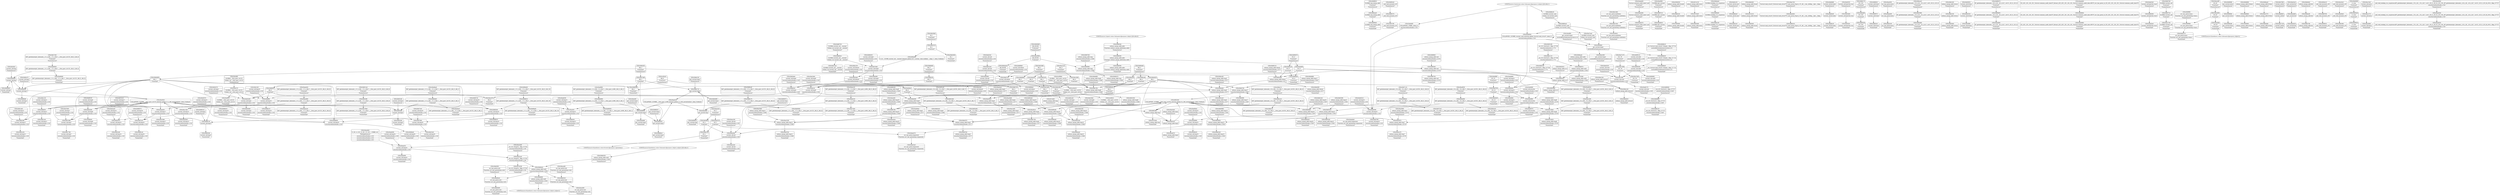 digraph {
	CE0x3b9f040 [shape=record,shape=Mrecord,label="{CE0x3b9f040|GLOBAL:cap_mmap_addr|*Constant*|*SummSink*}"]
	CE0x3b813f0 [shape=record,shape=Mrecord,label="{CE0x3b813f0|_call_void_mcount()_#3|*SummSink*}"]
	CE0x3bb7240 [shape=record,shape=Mrecord,label="{CE0x3bb7240|i64*_getelementptr_inbounds_(_11_x_i64_,_11_x_i64_*___llvm_gcov_ctr125,_i64_0,_i64_0)|*Constant*|*SummSource*}"]
	CE0x3bb1460 [shape=record,shape=Mrecord,label="{CE0x3bb1460|avc_has_perm:auditdata|Function::avc_has_perm&Arg::auditdata::|*SummSource*}"]
	CE0x3be7e70 [shape=record,shape=Mrecord,label="{CE0x3be7e70|i32_78|*Constant*|*SummSource*}"]
	CE0x3b8bf20 [shape=record,shape=Mrecord,label="{CE0x3b8bf20|current_sid:tmp11|security/selinux/hooks.c,218}"]
	CE0x3be8000 [shape=record,shape=Mrecord,label="{CE0x3be8000|COLLAPSED:_GCMRE_current_task_external_global_%struct.task_struct*:_elem_0::|security/selinux/hooks.c,218}"]
	CE0x3b982d0 [shape=record,shape=Mrecord,label="{CE0x3b982d0|current_sid:tmp19|security/selinux/hooks.c,218}"]
	CE0x3ba53d0 [shape=record,shape=Mrecord,label="{CE0x3ba53d0|selinux_mmap_addr:tmp11|security/selinux/hooks.c,3280|*SummSource*}"]
	CE0x3b90070 [shape=record,shape=Mrecord,label="{CE0x3b90070|i32_0|*Constant*|*SummSource*}"]
	CE0x3be69f0 [shape=record,shape=Mrecord,label="{CE0x3be69f0|GLOBAL:get_current|*Constant*|*SummSource*}"]
	CE0x3b975c0 [shape=record,shape=Mrecord,label="{CE0x3b975c0|i64*_getelementptr_inbounds_(_9_x_i64_,_9_x_i64_*___llvm_gcov_ctr255,_i64_0,_i64_8)|*Constant*|*SummSink*}"]
	CE0x5094050 [shape=record,shape=Mrecord,label="{CE0x5094050|selinux_mmap_addr:if.end4|*SummSource*}"]
	CE0x3b8e250 [shape=record,shape=Mrecord,label="{CE0x3b8e250|get_current:tmp1|*SummSource*}"]
	CE0x3be8df0 [shape=record,shape=Mrecord,label="{CE0x3be8df0|COLLAPSED:_CMRE:_elem_0::|security/selinux/hooks.c,218}"]
	CE0x3b93e90 [shape=record,shape=Mrecord,label="{CE0x3b93e90|selinux_mmap_addr:entry|*SummSink*}"]
	CE0x3b8b8b0 [shape=record,shape=Mrecord,label="{CE0x3b8b8b0|i64_2|*Constant*}"]
	CE0x3b9b360 [shape=record,shape=Mrecord,label="{CE0x3b9b360|i64_1|*Constant*|*SummSink*}"]
	CE0x3b8d4c0 [shape=record,shape=Mrecord,label="{CE0x3b8d4c0|selinux_mmap_addr:call2|security/selinux/hooks.c,3281}"]
	CE0x3bb53e0 [shape=record,shape=Mrecord,label="{CE0x3bb53e0|current_sid:tmp16|security/selinux/hooks.c,218|*SummSink*}"]
	CE0x3b84700 [shape=record,shape=Mrecord,label="{CE0x3b84700|selinux_mmap_addr:tmp17|security/selinux/hooks.c,3287}"]
	CE0x3b814e0 [shape=record,shape=Mrecord,label="{CE0x3b814e0|current_sid:call|security/selinux/hooks.c,218}"]
	CE0x3b8aba0 [shape=record,shape=Mrecord,label="{CE0x3b8aba0|GLOBAL:lockdep_rcu_suspicious|*Constant*|*SummSource*}"]
	CE0x3bab130 [shape=record,shape=Mrecord,label="{CE0x3bab130|i32_1|*Constant*|*SummSink*}"]
	CE0x3beb0f0 [shape=record,shape=Mrecord,label="{CE0x3beb0f0|current_sid:tmp24|security/selinux/hooks.c,220|*SummSink*}"]
	CE0x5b01960 [shape=record,shape=Mrecord,label="{CE0x5b01960|i64_2|*Constant*|*SummSource*}"]
	CE0x3ba5ca0 [shape=record,shape=Mrecord,label="{CE0x3ba5ca0|_ret_i32_%tmp24,_!dbg_!27742|security/selinux/hooks.c,220}"]
	CE0x3b88620 [shape=record,shape=Mrecord,label="{CE0x3b88620|get_current:tmp3|*SummSource*}"]
	CE0x3be89f0 [shape=record,shape=Mrecord,label="{CE0x3be89f0|i32_22|*Constant*|*SummSource*}"]
	CE0x3bd6ee0 [shape=record,shape=Mrecord,label="{CE0x3bd6ee0|current_sid:do.end}"]
	CE0x3b99ed0 [shape=record,shape=Mrecord,label="{CE0x3b99ed0|selinux_mmap_addr:tmp14|security/selinux/hooks.c,3286|*SummSink*}"]
	"CONST[source:0(mediator),value:0(static)][purpose:{operation}]"
	CE0x3bb1350 [shape=record,shape=Mrecord,label="{CE0x3bb1350|avc_has_perm:auditdata|Function::avc_has_perm&Arg::auditdata::}"]
	CE0x3b8e040 [shape=record,shape=Mrecord,label="{CE0x3b8e040|selinux_mmap_addr:if.end|*SummSource*}"]
	CE0x3bad120 [shape=record,shape=Mrecord,label="{CE0x3bad120|i32_1|*Constant*}"]
	CE0x3b82cf0 [shape=record,shape=Mrecord,label="{CE0x3b82cf0|i64_2|*Constant*}"]
	CE0x3b86c70 [shape=record,shape=Mrecord,label="{CE0x3b86c70|i64*_getelementptr_inbounds_(_11_x_i64_,_11_x_i64_*___llvm_gcov_ctr125,_i64_0,_i64_8)|*Constant*}"]
	CE0x3b8a230 [shape=record,shape=Mrecord,label="{CE0x3b8a230|current_sid:tobool1|security/selinux/hooks.c,218|*SummSource*}"]
	CE0x3baece0 [shape=record,shape=Mrecord,label="{CE0x3baece0|i64*_getelementptr_inbounds_(_11_x_i64_,_11_x_i64_*___llvm_gcov_ctr125,_i64_0,_i64_9)|*Constant*|*SummSink*}"]
	CE0x3b8b5f0 [shape=record,shape=Mrecord,label="{CE0x3b8b5f0|i64_3|*Constant*}"]
	CE0x3bee740 [shape=record,shape=Mrecord,label="{CE0x3bee740|%struct.task_struct*_(%struct.task_struct**)*_asm_movq_%gs:$_1:P_,$0_,_r,im,_dirflag_,_fpsr_,_flags_|*SummSource*}"]
	CE0x3b95180 [shape=record,shape=Mrecord,label="{CE0x3b95180|_ret_i32_%retval.0,_!dbg_!27728|security/selinux/avc.c,775|*SummSource*}"]
	CE0x3b83320 [shape=record,shape=Mrecord,label="{CE0x3b83320|selinux_mmap_addr:tmp12|security/selinux/hooks.c,3281}"]
	CE0x3bd6c60 [shape=record,shape=Mrecord,label="{CE0x3bd6c60|current_sid:do.body}"]
	CE0x3bd5f20 [shape=record,shape=Mrecord,label="{CE0x3bd5f20|current_sid:land.lhs.true|*SummSource*}"]
	CE0x3b959b0 [shape=record,shape=Mrecord,label="{CE0x3b959b0|selinux_mmap_addr:rc.0|*SummSink*}"]
	CE0x3ba5020 [shape=record,shape=Mrecord,label="{CE0x3ba5020|selinux_mmap_addr:tmp10|security/selinux/hooks.c,3280|*SummSink*}"]
	CE0x3b89160 [shape=record,shape=Mrecord,label="{CE0x3b89160|i32_218|*Constant*|*SummSink*}"]
	CE0x3bb0d90 [shape=record,shape=Mrecord,label="{CE0x3bb0d90|get_current:tmp1|*SummSink*}"]
	CE0x3ba9920 [shape=record,shape=Mrecord,label="{CE0x3ba9920|i64*_getelementptr_inbounds_(_9_x_i64_,_9_x_i64_*___llvm_gcov_ctr255,_i64_0,_i64_3)|*Constant*|*SummSource*}"]
	CE0x3bb5510 [shape=record,shape=Mrecord,label="{CE0x3bb5510|i8_1|*Constant*}"]
	CE0x3ba0cd0 [shape=record,shape=Mrecord,label="{CE0x3ba0cd0|selinux_mmap_addr:tmp1|*SummSource*}"]
	CE0x3b90210 [shape=record,shape=Mrecord,label="{CE0x3b90210|selinux_mmap_addr:tobool|security/selinux/hooks.c,3277|*SummSource*}"]
	CE0x3b8d1b0 [shape=record,shape=Mrecord,label="{CE0x3b8d1b0|selinux_mmap_addr:tmp13|security/selinux/hooks.c,3281|*SummSink*}"]
	CE0x3b8f250 [shape=record,shape=Mrecord,label="{CE0x3b8f250|current_sid:if.end|*SummSink*}"]
	CE0x3b84880 [shape=record,shape=Mrecord,label="{CE0x3b84880|selinux_mmap_addr:tmp17|security/selinux/hooks.c,3287|*SummSource*}"]
	CE0x3bcfdf0 [shape=record,shape=Mrecord,label="{CE0x3bcfdf0|GLOBAL:__llvm_gcov_ctr125|Global_var:__llvm_gcov_ctr125|*SummSource*}"]
	CE0x3ba4d70 [shape=record,shape=Mrecord,label="{CE0x3ba4d70|selinux_mmap_addr:tmp1|*SummSink*}"]
	CE0x3b900e0 [shape=record,shape=Mrecord,label="{CE0x3b900e0|i32_0|*Constant*|*SummSink*}"]
	CE0x3badfc0 [shape=record,shape=Mrecord,label="{CE0x3badfc0|avc_has_perm:auditdata|Function::avc_has_perm&Arg::auditdata::|*SummSink*}"]
	CE0x3b821e0 [shape=record,shape=Mrecord,label="{CE0x3b821e0|i64*_getelementptr_inbounds_(_11_x_i64_,_11_x_i64_*___llvm_gcov_ctr125,_i64_0,_i64_6)|*Constant*|*SummSource*}"]
	CE0x3be8100 [shape=record,shape=Mrecord,label="{CE0x3be8100|current_sid:cred|security/selinux/hooks.c,218|*SummSource*}"]
	CE0x3b826d0 [shape=record,shape=Mrecord,label="{CE0x3b826d0|current_sid:tobool1|security/selinux/hooks.c,218}"]
	CE0x3be84e0 [shape=record,shape=Mrecord,label="{CE0x3be84e0|current_sid:tmp21|security/selinux/hooks.c,218}"]
	CE0x3ba5190 [shape=record,shape=Mrecord,label="{CE0x3ba5190|selinux_mmap_addr:tmp11|security/selinux/hooks.c,3280}"]
	CE0x5b01ac0 [shape=record,shape=Mrecord,label="{CE0x5b01ac0|selinux_mmap_addr:tmp2|security/selinux/hooks.c,3277|*SummSink*}"]
	CE0x3baf6f0 [shape=record,shape=Mrecord,label="{CE0x3baf6f0|get_current:tmp4|./arch/x86/include/asm/current.h,14|*SummSource*}"]
	CE0x3b888e0 [shape=record,shape=Mrecord,label="{CE0x3b888e0|current_sid:tobool|security/selinux/hooks.c,218|*SummSink*}"]
	CE0x3ba1db0 [shape=record,shape=Mrecord,label="{CE0x3ba1db0|i64_4|*Constant*}"]
	CE0x3b81f80 [shape=record,shape=Mrecord,label="{CE0x3b81f80|i64*_getelementptr_inbounds_(_11_x_i64_,_11_x_i64_*___llvm_gcov_ctr125,_i64_0,_i64_6)|*Constant*}"]
	CE0x3bb5e30 [shape=record,shape=Mrecord,label="{CE0x3bb5e30|avc_has_perm:entry|*SummSink*}"]
	CE0x3b94a40 [shape=record,shape=Mrecord,label="{CE0x3b94a40|i64_65536|*Constant*|*SummSink*}"]
	CE0x3b8ace0 [shape=record,shape=Mrecord,label="{CE0x3b8ace0|i8*_getelementptr_inbounds_(_25_x_i8_,_25_x_i8_*_.str3,_i32_0,_i32_0)|*Constant*|*SummSource*}"]
	CE0x3bedcf0 [shape=record,shape=Mrecord,label="{CE0x3bedcf0|get_current:tmp2|*SummSource*}"]
	CE0x3bab470 [shape=record,shape=Mrecord,label="{CE0x3bab470|avc_has_perm:requested|Function::avc_has_perm&Arg::requested::}"]
	CE0x3baed50 [shape=record,shape=Mrecord,label="{CE0x3baed50|current_sid:tmp17|security/selinux/hooks.c,218}"]
	CE0x3b9e890 [shape=record,shape=Mrecord,label="{CE0x3b9e890|selinux_mmap_addr:tmp8|security/selinux/hooks.c,3280|*SummSource*}"]
	CE0x3be7e00 [shape=record,shape=Mrecord,label="{CE0x3be7e00|i32_78|*Constant*|*SummSink*}"]
	CE0x3bd19b0 [shape=record,shape=Mrecord,label="{CE0x3bd19b0|current_sid:tmp9|security/selinux/hooks.c,218|*SummSink*}"]
	CE0x3bade00 [shape=record,shape=Mrecord,label="{CE0x3bade00|%struct.common_audit_data*_null|*Constant*|*SummSource*}"]
	CE0x3b8e100 [shape=record,shape=Mrecord,label="{CE0x3b8e100|selinux_mmap_addr:return}"]
	CE0x3b9f2d0 [shape=record,shape=Mrecord,label="{CE0x3b9f2d0|selinux_mmap_addr:addr|Function::selinux_mmap_addr&Arg::addr::|*SummSource*}"]
	CE0x3beaf10 [shape=record,shape=Mrecord,label="{CE0x3beaf10|current_sid:tmp24|security/selinux/hooks.c,220}"]
	CE0x3bd7600 [shape=record,shape=Mrecord,label="{CE0x3bd7600|current_sid:tmp7|security/selinux/hooks.c,218|*SummSource*}"]
	CE0x3b97b10 [shape=record,shape=Mrecord,label="{CE0x3b97b10|current_sid:tmp17|security/selinux/hooks.c,218|*SummSource*}"]
	CE0x3be7d90 [shape=record,shape=Mrecord,label="{CE0x3be7d90|i32_78|*Constant*}"]
	CE0x3bd7ca0 [shape=record,shape=Mrecord,label="{CE0x3bd7ca0|GLOBAL:current_sid.__warned|Global_var:current_sid.__warned|*SummSink*}"]
	CE0x3bade70 [shape=record,shape=Mrecord,label="{CE0x3bade70|%struct.common_audit_data*_null|*Constant*|*SummSink*}"]
	CE0x3bb60e0 [shape=record,shape=Mrecord,label="{CE0x3bb60e0|avc_has_perm:ssid|Function::avc_has_perm&Arg::ssid::}"]
	CE0x3b98b20 [shape=record,shape=Mrecord,label="{CE0x3b98b20|current_sid:tmp19|security/selinux/hooks.c,218|*SummSink*}"]
	CE0x3b8d660 [shape=record,shape=Mrecord,label="{CE0x3b8d660|selinux_mmap_addr:call2|security/selinux/hooks.c,3281|*SummSink*}"]
	CE0x3b98a00 [shape=record,shape=Mrecord,label="{CE0x3b98a00|i64*_getelementptr_inbounds_(_11_x_i64_,_11_x_i64_*___llvm_gcov_ctr125,_i64_0,_i64_10)|*Constant*|*SummSource*}"]
	CE0x3bd3550 [shape=record,shape=Mrecord,label="{CE0x3bd3550|current_sid:if.then}"]
	CE0x3b9f820 [shape=record,shape=Mrecord,label="{CE0x3b9f820|GLOBAL:cap_mmap_addr|*Constant*|*SummSource*}"]
	CE0x3ba4ef0 [shape=record,shape=Mrecord,label="{CE0x3ba4ef0|selinux_mmap_addr:tmp10|security/selinux/hooks.c,3280|*SummSource*}"]
	CE0x3b9a7b0 [shape=record,shape=Mrecord,label="{CE0x3b9a7b0|selinux_mmap_addr:retval.0|*SummSource*}"]
	CE0x3b89600 [shape=record,shape=Mrecord,label="{CE0x3b89600|i8*_getelementptr_inbounds_(_45_x_i8_,_45_x_i8_*_.str12,_i32_0,_i32_0)|*Constant*}"]
	CE0x5a3fb50 [shape=record,shape=Mrecord,label="{CE0x5a3fb50|GLOBAL:__llvm_gcov_ctr255|Global_var:__llvm_gcov_ctr255|*SummSink*}"]
	CE0x3b8e710 [shape=record,shape=Mrecord,label="{CE0x3b8e710|get_current:tmp1}"]
	CE0x3bab400 [shape=record,shape=Mrecord,label="{CE0x3bab400|%struct.common_audit_data*_null|*Constant*}"]
	CE0x50940f0 [shape=record,shape=Mrecord,label="{CE0x50940f0|selinux_mmap_addr:if.end4|*SummSink*}"]
	CE0x58bfc10 [shape=record,shape=Mrecord,label="{CE0x58bfc10|i64*_getelementptr_inbounds_(_9_x_i64_,_9_x_i64_*___llvm_gcov_ctr255,_i64_0,_i64_0)|*Constant*|*SummSink*}"]
	CE0x3be99a0 [shape=record,shape=Mrecord,label="{CE0x3be99a0|current_sid:tmp23|security/selinux/hooks.c,218|*SummSource*}"]
	CE0x3b98ab0 [shape=record,shape=Mrecord,label="{CE0x3b98ab0|i64*_getelementptr_inbounds_(_11_x_i64_,_11_x_i64_*___llvm_gcov_ctr125,_i64_0,_i64_10)|*Constant*|*SummSink*}"]
	CE0x3b89670 [shape=record,shape=Mrecord,label="{CE0x3b89670|i8*_getelementptr_inbounds_(_45_x_i8_,_45_x_i8_*_.str12,_i32_0,_i32_0)|*Constant*|*SummSource*}"]
	CE0x3b9d840 [shape=record,shape=Mrecord,label="{CE0x3b9d840|i32_(i32,_i32,_i16,_i32,_%struct.common_audit_data*)*_bitcast_(i32_(i32,_i32,_i16,_i32,_%struct.common_audit_data.495*)*_avc_has_perm_to_i32_(i32,_i32,_i16,_i32,_%struct.common_audit_data*)*)|*Constant*}"]
	CE0x3b8b170 [shape=record,shape=Mrecord,label="{CE0x3b8b170|i32_218|*Constant*|*SummSource*}"]
	CE0x3b9e090 [shape=record,shape=Mrecord,label="{CE0x3b9e090|selinux_mmap_addr:tobool|security/selinux/hooks.c,3277|*SummSink*}"]
	CE0x3bea3a0 [shape=record,shape=Mrecord,label="{CE0x3bea3a0|current_sid:sid|security/selinux/hooks.c,220|*SummSink*}"]
	CE0x3bea0e0 [shape=record,shape=Mrecord,label="{CE0x3bea0e0|current_sid:sid|security/selinux/hooks.c,220}"]
	CE0x3ba81b0 [shape=record,shape=Mrecord,label="{CE0x3ba81b0|current_sid:land.lhs.true2|*SummSource*}"]
	CE0x3bb74d0 [shape=record,shape=Mrecord,label="{CE0x3bb74d0|i64_1|*Constant*}"]
	CE0x3ba3920 [shape=record,shape=Mrecord,label="{CE0x3ba3920|selinux_mmap_addr:tmp3|security/selinux/hooks.c,3277}"]
	CE0x3b8c640 [shape=record,shape=Mrecord,label="{CE0x3b8c640|selinux_mmap_addr:return|*SummSink*}"]
	CE0x3b9a4a0 [shape=record,shape=Mrecord,label="{CE0x3b9a4a0|selinux_mmap_addr:tmp15|security/selinux/hooks.c,3286|*SummSink*}"]
	CE0x3be7f90 [shape=record,shape=Mrecord,label="{CE0x3be7f90|current_sid:cred|security/selinux/hooks.c,218}"]
	CE0x3b872e0 [shape=record,shape=Mrecord,label="{CE0x3b872e0|current_sid:tmp16|security/selinux/hooks.c,218|*SummSource*}"]
	CE0x5a3fa20 [shape=record,shape=Mrecord,label="{CE0x5a3fa20|GLOBAL:__llvm_gcov_ctr255|Global_var:__llvm_gcov_ctr255}"]
	CE0x3b835a0 [shape=record,shape=Mrecord,label="{CE0x3b835a0|selinux_mmap_addr:tmp12|security/selinux/hooks.c,3281|*SummSink*}"]
	CE0x3ba1e20 [shape=record,shape=Mrecord,label="{CE0x3ba1e20|i64_4|*Constant*|*SummSource*}"]
	CE0x3be9070 [shape=record,shape=Mrecord,label="{CE0x3be9070|current_sid:security|security/selinux/hooks.c,218|*SummSink*}"]
	CE0x3b99cd0 [shape=record,shape=Mrecord,label="{CE0x3b99cd0|selinux_mmap_addr:tmp14|security/selinux/hooks.c,3286|*SummSource*}"]
	CE0x3b8f970 [shape=record,shape=Mrecord,label="{CE0x3b8f970|current_sid:if.end}"]
	CE0x3b837c0 [shape=record,shape=Mrecord,label="{CE0x3b837c0|GLOBAL:current_sid|*Constant*}"]
	CE0x3b9f390 [shape=record,shape=Mrecord,label="{CE0x3b9f390|selinux_mmap_addr:addr|Function::selinux_mmap_addr&Arg::addr::|*SummSink*}"]
	CE0x3b81cd0 [shape=record,shape=Mrecord,label="{CE0x3b81cd0|current_sid:tmp12|security/selinux/hooks.c,218|*SummSource*}"]
	CE0x3b9f980 [shape=record,shape=Mrecord,label="{CE0x3b9f980|avc_has_perm:tclass|Function::avc_has_perm&Arg::tclass::}"]
	CE0x3babe90 [shape=record,shape=Mrecord,label="{CE0x3babe90|avc_has_perm:entry}"]
	CE0x3b968b0 [shape=record,shape=Mrecord,label="{CE0x3b968b0|get_current:entry}"]
	CE0x3ba5900 [shape=record,shape=Mrecord,label="{CE0x3ba5900|selinux_mmap_addr:tmp7|security/selinux/hooks.c,3278|*SummSource*}"]
	CE0x3bab030 [shape=record,shape=Mrecord,label="{CE0x3bab030|current_sid:tmp15|security/selinux/hooks.c,218|*SummSource*}"]
	CE0x3bd5db0 [shape=record,shape=Mrecord,label="{CE0x3bd5db0|current_sid:land.lhs.true}"]
	CE0x3b8d8b0 [shape=record,shape=Mrecord,label="{CE0x3b8d8b0|selinux_mmap_addr:if.then1}"]
	CE0x3be8660 [shape=record,shape=Mrecord,label="{CE0x3be8660|current_sid:tmp21|security/selinux/hooks.c,218|*SummSource*}"]
	CE0x3be9510 [shape=record,shape=Mrecord,label="{CE0x3be9510|current_sid:tmp22|security/selinux/hooks.c,218|*SummSource*}"]
	CE0x3bd5fc0 [shape=record,shape=Mrecord,label="{CE0x3bd5fc0|current_sid:land.lhs.true|*SummSink*}"]
	CE0x3bd6e20 [shape=record,shape=Mrecord,label="{CE0x3bd6e20|current_sid:do.body|*SummSink*}"]
	CE0x3b84d00 [shape=record,shape=Mrecord,label="{CE0x3b84d00|current_sid:tmp|*SummSink*}"]
	CE0x3be8fd0 [shape=record,shape=Mrecord,label="{CE0x3be8fd0|current_sid:security|security/selinux/hooks.c,218|*SummSource*}"]
	CE0x3b8fb30 [shape=record,shape=Mrecord,label="{CE0x3b8fb30|current_sid:if.end|*SummSource*}"]
	CE0x3bb6490 [shape=record,shape=Mrecord,label="{CE0x3bb6490|avc_has_perm:ssid|Function::avc_has_perm&Arg::ssid::|*SummSink*}"]
	CE0x3bb63f0 [shape=record,shape=Mrecord,label="{CE0x3bb63f0|avc_has_perm:ssid|Function::avc_has_perm&Arg::ssid::|*SummSource*}"]
	CE0x3bcf450 [shape=record,shape=Mrecord,label="{CE0x3bcf450|COLLAPSED:_GCMRE___llvm_gcov_ctr125_internal_global_11_x_i64_zeroinitializer:_elem_0:default:}"]
	CE0x3bd6550 [shape=record,shape=Mrecord,label="{CE0x3bd6550|current_sid:tmp6|security/selinux/hooks.c,218|*SummSource*}"]
	CE0x3bd2910 [shape=record,shape=Mrecord,label="{CE0x3bd2910|current_sid:tmp14|security/selinux/hooks.c,218}"]
	CE0x3b7e910 [shape=record,shape=Mrecord,label="{CE0x3b7e910|selinux_mmap_addr:tmp6|security/selinux/hooks.c,3278|*SummSource*}"]
	CE0x3b9b790 [shape=record,shape=Mrecord,label="{CE0x3b9b790|selinux_mmap_addr:tmp10|security/selinux/hooks.c,3280}"]
	CE0x3ba5a70 [shape=record,shape=Mrecord,label="{CE0x3ba5a70|selinux_mmap_addr:tmp7|security/selinux/hooks.c,3278|*SummSink*}"]
	CE0x3b9baa0 [shape=record,shape=Mrecord,label="{CE0x3b9baa0|selinux_mmap_addr:if.then|*SummSource*}"]
	CE0x3babd40 [shape=record,shape=Mrecord,label="{CE0x3babd40|i32_(i32,_i32,_i16,_i32,_%struct.common_audit_data*)*_bitcast_(i32_(i32,_i32,_i16,_i32,_%struct.common_audit_data.495*)*_avc_has_perm_to_i32_(i32,_i32,_i16,_i32,_%struct.common_audit_data*)*)|*Constant*|*SummSource*}"]
	CE0x3baf2e0 [shape=record,shape=Mrecord,label="{CE0x3baf2e0|current_sid:call|security/selinux/hooks.c,218|*SummSource*}"]
	CE0x3bcfc70 [shape=record,shape=Mrecord,label="{CE0x3bcfc70|GLOBAL:__llvm_gcov_ctr125|Global_var:__llvm_gcov_ctr125}"]
	CE0x3bb7130 [shape=record,shape=Mrecord,label="{CE0x3bb7130|current_sid:bb|*SummSink*}"]
	CE0x3b907b0 [shape=record,shape=Mrecord,label="{CE0x3b907b0|selinux_mmap_addr:cmp|security/selinux/hooks.c,3280|*SummSource*}"]
	CE0x3b85540 [shape=record,shape=Mrecord,label="{CE0x3b85540|current_sid:tmp2|*SummSource*}"]
	CE0x3bafcf0 [shape=record,shape=Mrecord,label="{CE0x3bafcf0|i64_4|*Constant*}"]
	CE0x3baf960 [shape=record,shape=Mrecord,label="{CE0x3baf960|i64*_getelementptr_inbounds_(_2_x_i64_,_2_x_i64_*___llvm_gcov_ctr98,_i64_0,_i64_1)|*Constant*|*SummSource*}"]
	CE0x3bea640 [shape=record,shape=Mrecord,label="{CE0x3bea640|0:_i32,_4:_i32,_8:_i32,_12:_i32,_:_CMRE_4,8_|*MultipleSource*|security/selinux/hooks.c,218|security/selinux/hooks.c,218|security/selinux/hooks.c,220}"]
	CE0x3bf4920 [shape=record,shape=Mrecord,label="{CE0x3bf4920|get_current:tmp3}"]
	CE0x3baf490 [shape=record,shape=Mrecord,label="{CE0x3baf490|i32_0|*Constant*}"]
	CE0x3b849f0 [shape=record,shape=Mrecord,label="{CE0x3b849f0|selinux_mmap_addr:tmp17|security/selinux/hooks.c,3287|*SummSink*}"]
	CE0x3b886c0 [shape=record,shape=Mrecord,label="{CE0x3b886c0|get_current:tmp3|*SummSink*}"]
	CE0x3b8f120 [shape=record,shape=Mrecord,label="{CE0x3b8f120|_ret_i32_%retval.0,_!dbg_!27727|security/selinux/hooks.c,3287|*SummSink*}"]
	CE0x3bb0d20 [shape=record,shape=Mrecord,label="{CE0x3bb0d20|i64_1|*Constant*}"]
	CE0x5a3fcc0 [shape=record,shape=Mrecord,label="{CE0x5a3fcc0|i64_0|*Constant*|*SummSource*}"]
	CE0x3bd2c60 [shape=record,shape=Mrecord,label="{CE0x3bd2c60|current_sid:tmp14|security/selinux/hooks.c,218|*SummSink*}"]
	CE0x3bab2a0 [shape=record,shape=Mrecord,label="{CE0x3bab2a0|avc_has_perm:requested|Function::avc_has_perm&Arg::requested::|*SummSink*}"]
	CE0x3b97e10 [shape=record,shape=Mrecord,label="{CE0x3b97e10|current_sid:tmp18|security/selinux/hooks.c,218}"]
	CE0x3beb2a0 [shape=record,shape=Mrecord,label="{CE0x3beb2a0|get_current:bb|*SummSource*}"]
	CE0x3ba78b0 [shape=record,shape=Mrecord,label="{CE0x3ba78b0|i64*_getelementptr_inbounds_(_11_x_i64_,_11_x_i64_*___llvm_gcov_ctr125,_i64_0,_i64_6)|*Constant*|*SummSink*}"]
	CE0x3b84e70 [shape=record,shape=Mrecord,label="{CE0x3b84e70|current_sid:tmp1|*SummSource*}"]
	CE0x3bd9500 [shape=record,shape=Mrecord,label="{CE0x3bd9500|current_sid:land.lhs.true2}"]
	CE0x3b8b740 [shape=record,shape=Mrecord,label="{CE0x3b8b740|i64_3|*Constant*|*SummSink*}"]
	CE0x3b981a0 [shape=record,shape=Mrecord,label="{CE0x3b981a0|current_sid:tmp18|security/selinux/hooks.c,218|*SummSink*}"]
	CE0x3b8ee40 [shape=record,shape=Mrecord,label="{CE0x3b8ee40|selinux_mmap_addr:bb}"]
	CE0x3bb6550 [shape=record,shape=Mrecord,label="{CE0x3bb6550|avc_has_perm:tsid|Function::avc_has_perm&Arg::tsid::}"]
	CE0x3b8d980 [shape=record,shape=Mrecord,label="{CE0x3b8d980|i64*_getelementptr_inbounds_(_2_x_i64_,_2_x_i64_*___llvm_gcov_ctr98,_i64_0,_i64_1)|*Constant*}"]
	CE0x3bd6d80 [shape=record,shape=Mrecord,label="{CE0x3bd6d80|current_sid:do.body|*SummSource*}"]
	CE0x3bae980 [shape=record,shape=Mrecord,label="{CE0x3bae980|i64*_getelementptr_inbounds_(_11_x_i64_,_11_x_i64_*___llvm_gcov_ctr125,_i64_0,_i64_9)|*Constant*}"]
	CE0x3b86d50 [shape=record,shape=Mrecord,label="{CE0x3b86d50|current_sid:tmp15|security/selinux/hooks.c,218|*SummSink*}"]
	CE0x3b94f10 [shape=record,shape=Mrecord,label="{CE0x3b94f10|_call_void_mcount()_#3|*SummSink*}"]
	CE0x3bae0e0 [shape=record,shape=Mrecord,label="{CE0x3bae0e0|selinux_mmap_addr:tmp3|security/selinux/hooks.c,3277|*SummSource*}"]
	CE0x3b9a330 [shape=record,shape=Mrecord,label="{CE0x3b9a330|selinux_mmap_addr:tmp15|security/selinux/hooks.c,3286|*SummSource*}"]
	CE0x3b7fad0 [shape=record,shape=Mrecord,label="{CE0x3b7fad0|selinux_mmap_addr:entry}"]
	CE0x3b8c540 [shape=record,shape=Mrecord,label="{CE0x3b8c540|selinux_mmap_addr:return|*SummSource*}"]
	CE0x3bace80 [shape=record,shape=Mrecord,label="{CE0x3bace80|i16_45|*Constant*|*SummSource*}"]
	CE0x3bd06d0 [shape=record,shape=Mrecord,label="{CE0x3bd06d0|current_sid:tmp}"]
	CE0x3bd7780 [shape=record,shape=Mrecord,label="{CE0x3bd7780|current_sid:tmp7|security/selinux/hooks.c,218|*SummSink*}"]
	CE0x3b8edd0 [shape=record,shape=Mrecord,label="{CE0x3b8edd0|selinux_mmap_addr:if.then|*SummSink*}"]
	CE0x3b98070 [shape=record,shape=Mrecord,label="{CE0x3b98070|current_sid:tmp18|security/selinux/hooks.c,218|*SummSource*}"]
	CE0x3b9b500 [shape=record,shape=Mrecord,label="{CE0x3b9b500|selinux_mmap_addr:tmp9|security/selinux/hooks.c,3280|*SummSource*}"]
	CE0x3b95e60 [shape=record,shape=Mrecord,label="{CE0x3b95e60|i64*_getelementptr_inbounds_(_9_x_i64_,_9_x_i64_*___llvm_gcov_ctr255,_i64_0,_i64_7)|*Constant*|*SummSink*}"]
	CE0x3b84450 [shape=record,shape=Mrecord,label="{CE0x3b84450|selinux_mmap_addr:tmp16|security/selinux/hooks.c,3287|*SummSink*}"]
	CE0x3b7e8a0 [shape=record,shape=Mrecord,label="{CE0x3b7e8a0|selinux_mmap_addr:tmp6|security/selinux/hooks.c,3278}"]
	CE0x3ba1bf0 [shape=record,shape=Mrecord,label="{CE0x3ba1bf0|i64*_getelementptr_inbounds_(_9_x_i64_,_9_x_i64_*___llvm_gcov_ctr255,_i64_0,_i64_3)|*Constant*}"]
	CE0x3b8d530 [shape=record,shape=Mrecord,label="{CE0x3b8d530|selinux_mmap_addr:call2|security/selinux/hooks.c,3281|*SummSource*}"]
	CE0x3bd2ae0 [shape=record,shape=Mrecord,label="{CE0x3bd2ae0|current_sid:tmp14|security/selinux/hooks.c,218|*SummSource*}"]
	CE0x3b7e210 [shape=record,shape=Mrecord,label="{CE0x3b7e210|selinux_mmap_addr:if.end}"]
	CE0x3b8e360 [shape=record,shape=Mrecord,label="{CE0x3b8e360|_call_void_mcount()_#3|*SummSink*}"]
	CE0x5a3f9b0 [shape=record,shape=Mrecord,label="{CE0x5a3f9b0|GLOBAL:__llvm_gcov_ctr255|Global_var:__llvm_gcov_ctr255|*SummSource*}"]
	"CONST[source:2(external),value:2(dynamic)][purpose:{subject}][SrcIdx:1]"
	"CONST[source:1(input),value:2(dynamic)][purpose:{object}][SrcIdx:0]"
	CE0x3ba3b10 [shape=record,shape=Mrecord,label="{CE0x3ba3b10|selinux_mmap_addr:tmp4|security/selinux/hooks.c,3277}"]
	CE0x3b99c60 [shape=record,shape=Mrecord,label="{CE0x3b99c60|selinux_mmap_addr:tmp14|security/selinux/hooks.c,3286}"]
	CE0x3babbb0 [shape=record,shape=Mrecord,label="{CE0x3babbb0|avc_has_perm:requested|Function::avc_has_perm&Arg::requested::|*SummSource*}"]
	CE0x3bb7060 [shape=record,shape=Mrecord,label="{CE0x3bb7060|current_sid:bb|*SummSource*}"]
	CE0x3b7d190 [shape=record,shape=Mrecord,label="{CE0x3b7d190|_ret_i32_%tmp24,_!dbg_!27742|security/selinux/hooks.c,220|*SummSink*}"]
	CE0x3b854d0 [shape=record,shape=Mrecord,label="{CE0x3b854d0|current_sid:tmp2}"]
	CE0x3ba2370 [shape=record,shape=Mrecord,label="{CE0x3ba2370|selinux_mmap_addr:if.then}"]
	CE0x347efe0 [shape=record,shape=Mrecord,label="{CE0x347efe0|selinux_mmap_addr:tmp|*SummSource*}"]
	CE0x3b855b0 [shape=record,shape=Mrecord,label="{CE0x3b855b0|current_sid:tmp2|*SummSink*}"]
	CE0x3be8170 [shape=record,shape=Mrecord,label="{CE0x3be8170|current_sid:cred|security/selinux/hooks.c,218|*SummSink*}"]
	CE0x3bae6b0 [shape=record,shape=Mrecord,label="{CE0x3bae6b0|i8*_getelementptr_inbounds_(_45_x_i8_,_45_x_i8_*_.str12,_i32_0,_i32_0)|*Constant*|*SummSink*}"]
	CE0x3be9780 [shape=record,shape=Mrecord,label="{CE0x3be9780|current_sid:tmp22|security/selinux/hooks.c,218|*SummSink*}"]
	CE0x3bee580 [shape=record,shape=Mrecord,label="{CE0x3bee580|get_current:tmp4|./arch/x86/include/asm/current.h,14|*SummSink*}"]
	CE0x3be8f60 [shape=record,shape=Mrecord,label="{CE0x3be8f60|current_sid:security|security/selinux/hooks.c,218}"]
	CE0x3b9e680 [shape=record,shape=Mrecord,label="{CE0x3b9e680|i64*_getelementptr_inbounds_(_9_x_i64_,_9_x_i64_*___llvm_gcov_ctr255,_i64_0,_i64_6)|*Constant*}"]
	CE0x3b85bb0 [shape=record,shape=Mrecord,label="{CE0x3b85bb0|current_sid:tmp4|security/selinux/hooks.c,218|*SummSource*}"]
	CE0x3b83960 [shape=record,shape=Mrecord,label="{CE0x3b83960|selinux_mmap_addr:tmp13|security/selinux/hooks.c,3281|*SummSource*}"]
	CE0x3ba3b80 [shape=record,shape=Mrecord,label="{CE0x3ba3b80|selinux_mmap_addr:tmp4|security/selinux/hooks.c,3277|*SummSource*}"]
	CE0x3b9a820 [shape=record,shape=Mrecord,label="{CE0x3b9a820|selinux_mmap_addr:retval.0|*SummSink*}"]
	CE0x3bd7db0 [shape=record,shape=Mrecord,label="{CE0x3bd7db0|current_sid:tmp8|security/selinux/hooks.c,218}"]
	CE0x3bd4730 [shape=record,shape=Mrecord,label="{CE0x3bd4730|current_sid:tobool|security/selinux/hooks.c,218}"]
	CE0x3baca60 [shape=record,shape=Mrecord,label="{CE0x3baca60|avc_has_perm:tsid|Function::avc_has_perm&Arg::tsid::|*SummSource*}"]
	CE0x3bb0810 [shape=record,shape=Mrecord,label="{CE0x3bb0810|i1_true|*Constant*|*SummSink*}"]
	"CONST[source:0(mediator),value:2(dynamic)][purpose:{object}]"
	CE0x3b98d10 [shape=record,shape=Mrecord,label="{CE0x3b98d10|current_sid:tmp20|security/selinux/hooks.c,218|*SummSource*}"]
	CE0x3b85cb0 [shape=record,shape=Mrecord,label="{CE0x3b85cb0|current_sid:tmp4|security/selinux/hooks.c,218|*SummSink*}"]
	CE0x3b8f0b0 [shape=record,shape=Mrecord,label="{CE0x3b8f0b0|_ret_i32_%retval.0,_!dbg_!27727|security/selinux/hooks.c,3287|*SummSource*}"]
	CE0x3bb0690 [shape=record,shape=Mrecord,label="{CE0x3bb0690|i1_true|*Constant*|*SummSource*}"]
	CE0x3b9cec0 [shape=record,shape=Mrecord,label="{CE0x3b9cec0|i64*_getelementptr_inbounds_(_9_x_i64_,_9_x_i64_*___llvm_gcov_ctr255,_i64_0,_i64_6)|*Constant*|*SummSink*}"]
	CE0x3ba82e0 [shape=record,shape=Mrecord,label="{CE0x3ba82e0|current_sid:land.lhs.true2|*SummSink*}"]
	CE0x3bd36f0 [shape=record,shape=Mrecord,label="{CE0x3bd36f0|current_sid:if.then|*SummSink*}"]
	CE0x3b9b020 [shape=record,shape=Mrecord,label="{CE0x3b9b020|current_sid:tmp8|security/selinux/hooks.c,218|*SummSource*}"]
	CE0x3b9f730 [shape=record,shape=Mrecord,label="{CE0x3b9f730|selinux_mmap_addr:call|security/selinux/hooks.c,3276|*SummSink*}"]
	CE0x3be9680 [shape=record,shape=Mrecord,label="{CE0x3be9680|current_sid:tmp23|security/selinux/hooks.c,218}"]
	CE0x3b840d0 [shape=record,shape=Mrecord,label="{CE0x3b840d0|selinux_mmap_addr:tmp16|security/selinux/hooks.c,3287}"]
	CE0x3ba96a0 [shape=record,shape=Mrecord,label="{CE0x3ba96a0|selinux_mmap_addr:tmp5|security/selinux/hooks.c,3277|*SummSource*}"]
	CE0x3b86460 [shape=record,shape=Mrecord,label="{CE0x3b86460|i64*_getelementptr_inbounds_(_11_x_i64_,_11_x_i64_*___llvm_gcov_ctr125,_i64_0,_i64_1)|*Constant*}"]
	CE0x3bb6f50 [shape=record,shape=Mrecord,label="{CE0x3bb6f50|current_sid:bb}"]
	CE0x3be9b20 [shape=record,shape=Mrecord,label="{CE0x3be9b20|current_sid:tmp23|security/selinux/hooks.c,218|*SummSink*}"]
	CE0x3b80670 [shape=record,shape=Mrecord,label="{CE0x3b80670|get_current:tmp|*SummSource*}"]
	CE0x3b96dc0 [shape=record,shape=Mrecord,label="{CE0x3b96dc0|_ret_%struct.task_struct*_%tmp4,_!dbg_!27714|./arch/x86/include/asm/current.h,14|*SummSink*}"]
	CE0x3ba54c0 [shape=record,shape=Mrecord,label="{CE0x3ba54c0|_call_void_mcount()_#3|*SummSource*}"]
	CE0x3bd4be0 [shape=record,shape=Mrecord,label="{CE0x3bd4be0|i64*_getelementptr_inbounds_(_11_x_i64_,_11_x_i64_*___llvm_gcov_ctr125,_i64_0,_i64_1)|*Constant*|*SummSource*}"]
	CE0x3bacfb0 [shape=record,shape=Mrecord,label="{CE0x3bacfb0|i16_45|*Constant*|*SummSink*}"]
	CE0x3bd66d0 [shape=record,shape=Mrecord,label="{CE0x3bd66d0|current_sid:tmp6|security/selinux/hooks.c,218|*SummSink*}"]
	CE0x4f61fd0 [shape=record,shape=Mrecord,label="{CE0x4f61fd0|selinux_mmap_addr:tmp}"]
	CE0x3badc30 [shape=record,shape=Mrecord,label="{CE0x3badc30|i32_1|*Constant*|*SummSource*}"]
	CE0x3bd2670 [shape=record,shape=Mrecord,label="{CE0x3bd2670|current_sid:tmp13|security/selinux/hooks.c,218|*SummSource*}"]
	CE0x3beb000 [shape=record,shape=Mrecord,label="{CE0x3beb000|current_sid:tmp24|security/selinux/hooks.c,220|*SummSource*}"]
	CE0x3ba9bc0 [shape=record,shape=Mrecord,label="{CE0x3ba9bc0|i64_0|*Constant*}"]
	CE0x3b9b5e0 [shape=record,shape=Mrecord,label="{CE0x3b9b5e0|selinux_mmap_addr:tmp9|security/selinux/hooks.c,3280|*SummSink*}"]
	CE0x3b8c2a0 [shape=record,shape=Mrecord,label="{CE0x3b8c2a0|current_sid:tmp11|security/selinux/hooks.c,218|*SummSink*}"]
	CE0x3bd5470 [shape=record,shape=Mrecord,label="{CE0x3bd5470|current_sid:tmp5|security/selinux/hooks.c,218|*SummSource*}"]
	CE0x3b90ec0 [shape=record,shape=Mrecord,label="{CE0x3b90ec0|i64_5|*Constant*|*SummSink*}"]
	CE0x3beb550 [shape=record,shape=Mrecord,label="{CE0x3beb550|i64*_getelementptr_inbounds_(_2_x_i64_,_2_x_i64_*___llvm_gcov_ctr98,_i64_0,_i64_0)|*Constant*}"]
	CE0x3b96fa0 [shape=record,shape=Mrecord,label="{CE0x3b96fa0|i64*_getelementptr_inbounds_(_9_x_i64_,_9_x_i64_*___llvm_gcov_ctr255,_i64_0,_i64_8)|*Constant*}"]
	CE0x3b9d970 [shape=record,shape=Mrecord,label="{CE0x3b9d970|selinux_mmap_addr:call3|security/selinux/hooks.c,3282}"]
	CE0x3b8a3b0 [shape=record,shape=Mrecord,label="{CE0x3b8a3b0|current_sid:tobool1|security/selinux/hooks.c,218|*SummSink*}"]
	CE0x3b8c700 [shape=record,shape=Mrecord,label="{CE0x3b8c700|selinux_mmap_addr:tmp4|security/selinux/hooks.c,3277|*SummSink*}"]
	CE0x3beb420 [shape=record,shape=Mrecord,label="{CE0x3beb420|get_current:bb|*SummSink*}"]
	CE0x3b889b0 [shape=record,shape=Mrecord,label="{CE0x3b889b0|current_sid:tobool|security/selinux/hooks.c,218|*SummSource*}"]
	CE0x3bd56d0 [shape=record,shape=Mrecord,label="{CE0x3bd56d0|current_sid:tmp5|security/selinux/hooks.c,218|*SummSink*}"]
	CE0x3b88130 [shape=record,shape=Mrecord,label="{CE0x3b88130|current_sid:tmp3}"]
	CE0x3bea240 [shape=record,shape=Mrecord,label="{CE0x3bea240|current_sid:sid|security/selinux/hooks.c,220|*SummSource*}"]
	CE0x3bafe20 [shape=record,shape=Mrecord,label="{CE0x3bafe20|current_sid:tmp9|security/selinux/hooks.c,218}"]
	CE0x3b953d0 [shape=record,shape=Mrecord,label="{CE0x3b953d0|i64*_getelementptr_inbounds_(_9_x_i64_,_9_x_i64_*___llvm_gcov_ctr255,_i64_0,_i64_7)|*Constant*}"]
	CE0x3b88e20 [shape=record,shape=Mrecord,label="{CE0x3b88e20|GLOBAL:current_task|Global_var:current_task|*SummSource*}"]
	CE0x3b94fb0 [shape=record,shape=Mrecord,label="{CE0x3b94fb0|get_current:tmp4|./arch/x86/include/asm/current.h,14}"]
	CE0x3b9b490 [shape=record,shape=Mrecord,label="{CE0x3b9b490|selinux_mmap_addr:tmp9|security/selinux/hooks.c,3280}"]
	CE0x3be9390 [shape=record,shape=Mrecord,label="{CE0x3be9390|current_sid:tmp22|security/selinux/hooks.c,218}"]
	CE0x3b83830 [shape=record,shape=Mrecord,label="{CE0x3b83830|selinux_mmap_addr:tmp13|security/selinux/hooks.c,3281}"]
	CE0x3ba5b90 [shape=record,shape=Mrecord,label="{CE0x3ba5b90|current_sid:entry|*SummSink*}"]
	CE0x3b9a1b0 [shape=record,shape=Mrecord,label="{CE0x3b9a1b0|selinux_mmap_addr:tmp15|security/selinux/hooks.c,3286}"]
	CE0x3b9f260 [shape=record,shape=Mrecord,label="{CE0x3b9f260|selinux_mmap_addr:addr|Function::selinux_mmap_addr&Arg::addr::}"]
	CE0x3bb1110 [shape=record,shape=Mrecord,label="{CE0x3bb1110|_ret_i32_%retval.0,_!dbg_!27728|security/selinux/avc.c,775}"]
	CE0x3b88310 [shape=record,shape=Mrecord,label="{CE0x3b88310|current_sid:tmp3|*SummSource*}"]
	CE0x3b8be10 [shape=record,shape=Mrecord,label="{CE0x3b8be10|current_sid:tmp10|security/selinux/hooks.c,218|*SummSink*}"]
	CE0x3bb5960 [shape=record,shape=Mrecord,label="{CE0x3bb5960|i8*_getelementptr_inbounds_(_25_x_i8_,_25_x_i8_*_.str3,_i32_0,_i32_0)|*Constant*}"]
	CE0x3bd84c0 [shape=record,shape=Mrecord,label="{CE0x3bd84c0|GLOBAL:current_sid.__warned|Global_var:current_sid.__warned}"]
	CE0x3bd26e0 [shape=record,shape=Mrecord,label="{CE0x3bd26e0|current_sid:tmp13|security/selinux/hooks.c,218|*SummSink*}"]
	CE0x3b96a80 [shape=record,shape=Mrecord,label="{CE0x3b96a80|get_current:entry|*SummSink*}"]
	CE0x3b805e0 [shape=record,shape=Mrecord,label="{CE0x3b805e0|_call_void_mcount()_#3|*SummSource*}"]
	CE0x3bcf4c0 [shape=record,shape=Mrecord,label="{CE0x3bcf4c0|current_sid:tmp|*SummSource*}"]
	CE0x3b8e5c0 [shape=record,shape=Mrecord,label="{CE0x3b8e5c0|selinux_mmap_addr:if.end4}"]
	CE0x3bacd00 [shape=record,shape=Mrecord,label="{CE0x3bacd00|i16_45|*Constant*}"]
	CE0x3b8eae0 [shape=record,shape=Mrecord,label="{CE0x3b8eae0|GLOBAL:cap_mmap_addr|*Constant*}"]
	CE0x3beac20 [shape=record,shape=Mrecord,label="{CE0x3beac20|i64*_getelementptr_inbounds_(_2_x_i64_,_2_x_i64_*___llvm_gcov_ctr98,_i64_0,_i64_0)|*Constant*|*SummSource*}"]
	CE0x3b8e9e0 [shape=record,shape=Mrecord,label="{CE0x3b8e9e0|selinux_mmap_addr:bb|*SummSource*}"]
	CE0x3bb04c0 [shape=record,shape=Mrecord,label="{CE0x3bb04c0|i1_true|*Constant*}"]
	CE0x3b95610 [shape=record,shape=Mrecord,label="{CE0x3b95610|selinux_mmap_addr:rc.0}"]
	CE0x3b9ec40 [shape=record,shape=Mrecord,label="{CE0x3b9ec40|selinux_mmap_addr:tmp2|security/selinux/hooks.c,3277|*SummSource*}"]
	CE0x3b99510 [shape=record,shape=Mrecord,label="{CE0x3b99510|current_sid:call4|security/selinux/hooks.c,218|*SummSource*}"]
	CE0x3bd9950 [shape=record,shape=Mrecord,label="{CE0x3bd9950|get_current:tmp|*SummSink*}"]
	CE0x3b88c30 [shape=record,shape=Mrecord,label="{CE0x3b88c30|%struct.task_struct*_(%struct.task_struct**)*_asm_movq_%gs:$_1:P_,$0_,_r,im,_dirflag_,_fpsr_,_flags_|*SummSink*}"]
	CE0x3bcff20 [shape=record,shape=Mrecord,label="{CE0x3bcff20|GLOBAL:__llvm_gcov_ctr125|Global_var:__llvm_gcov_ctr125|*SummSink*}"]
	CE0x3b97b80 [shape=record,shape=Mrecord,label="{CE0x3b97b80|current_sid:tmp17|security/selinux/hooks.c,218|*SummSink*}"]
	CE0x3b8c120 [shape=record,shape=Mrecord,label="{CE0x3b8c120|current_sid:tmp11|security/selinux/hooks.c,218|*SummSource*}"]
	CE0x3b95ca0 [shape=record,shape=Mrecord,label="{CE0x3b95ca0|i64*_getelementptr_inbounds_(_9_x_i64_,_9_x_i64_*___llvm_gcov_ctr255,_i64_0,_i64_7)|*Constant*|*SummSource*}"]
	CE0x3b9b2f0 [shape=record,shape=Mrecord,label="{CE0x3b9b2f0|i64_1|*Constant*|*SummSource*}"]
	CE0x3b9ebd0 [shape=record,shape=Mrecord,label="{CE0x3b9ebd0|selinux_mmap_addr:tmp2|security/selinux/hooks.c,3277}"]
	CE0x3b9ccc0 [shape=record,shape=Mrecord,label="{CE0x3b9ccc0|i64*_getelementptr_inbounds_(_9_x_i64_,_9_x_i64_*___llvm_gcov_ctr255,_i64_0,_i64_0)|*Constant*}"]
	CE0x3be6b50 [shape=record,shape=Mrecord,label="{CE0x3be6b50|GLOBAL:get_current|*Constant*|*SummSink*}"]
	CE0x3b98750 [shape=record,shape=Mrecord,label="{CE0x3b98750|current_sid:tmp19|security/selinux/hooks.c,218|*SummSource*}"]
	CE0x3bd5400 [shape=record,shape=Mrecord,label="{CE0x3bd5400|current_sid:tmp5|security/selinux/hooks.c,218}"]
	CE0x3bd9630 [shape=record,shape=Mrecord,label="{CE0x3bd9630|i64*_getelementptr_inbounds_(_2_x_i64_,_2_x_i64_*___llvm_gcov_ctr98,_i64_0,_i64_1)|*Constant*|*SummSink*}"]
	CE0x3b9e780 [shape=record,shape=Mrecord,label="{CE0x3b9e780|selinux_mmap_addr:tmp8|security/selinux/hooks.c,3280}"]
	CE0x3b98eb0 [shape=record,shape=Mrecord,label="{CE0x3b98eb0|current_sid:tmp20|security/selinux/hooks.c,218|*SummSink*}"]
	CE0x3b90d40 [shape=record,shape=Mrecord,label="{CE0x3b90d40|i64_5|*Constant*|*SummSource*}"]
	CE0x3bd8730 [shape=record,shape=Mrecord,label="{CE0x3bd8730|GLOBAL:current_sid.__warned|Global_var:current_sid.__warned|*SummSource*}"]
	CE0x58bfa70 [shape=record,shape=Mrecord,label="{CE0x58bfa70|i64*_getelementptr_inbounds_(_9_x_i64_,_9_x_i64_*___llvm_gcov_ctr255,_i64_0,_i64_0)|*Constant*|*SummSource*}"]
	CE0x3be8880 [shape=record,shape=Mrecord,label="{CE0x3be8880|current_sid:tmp21|security/selinux/hooks.c,218|*SummSink*}"]
	CE0x3bea8d0 [shape=record,shape=Mrecord,label="{CE0x3bea8d0|get_current:bb}"]
	CE0x3bb5830 [shape=record,shape=Mrecord,label="{CE0x3bb5830|i8_1|*Constant*|*SummSink*}"]
	CE0x3b8c870 [shape=record,shape=Mrecord,label="{CE0x3b8c870|selinux_mmap_addr:tmp5|security/selinux/hooks.c,3277}"]
	CE0x3bd8990 [shape=record,shape=Mrecord,label="{CE0x3bd8990|get_current:tmp2}"]
	CE0x4f62040 [shape=record,shape=Mrecord,label="{CE0x4f62040|COLLAPSED:_GCMRE___llvm_gcov_ctr255_internal_global_9_x_i64_zeroinitializer:_elem_0:default:}"]
	CE0x3bd18e0 [shape=record,shape=Mrecord,label="{CE0x3bd18e0|current_sid:tmp9|security/selinux/hooks.c,218|*SummSource*}"]
	CE0x3b87060 [shape=record,shape=Mrecord,label="{CE0x3b87060|current_sid:tmp16|security/selinux/hooks.c,218}"]
	CE0x3be8c00 [shape=record,shape=Mrecord,label="{CE0x3be8c00|i32_22|*Constant*|*SummSink*}"]
	CE0x3b96960 [shape=record,shape=Mrecord,label="{CE0x3b96960|get_current:entry|*SummSource*}"]
	CE0x3b7d280 [shape=record,shape=Mrecord,label="{CE0x3b7d280|selinux_mmap_addr:call3|security/selinux/hooks.c,3282|*SummSink*}"]
	CE0x3bedd60 [shape=record,shape=Mrecord,label="{CE0x3bedd60|get_current:tmp2|*SummSink*}"]
	CE0x3b94b70 [shape=record,shape=Mrecord,label="{CE0x3b94b70|selinux_mmap_addr:cmp|security/selinux/hooks.c,3280|*SummSink*}"]
	CE0x3b94e10 [shape=record,shape=Mrecord,label="{CE0x3b94e10|_call_void_mcount()_#3|*SummSource*}"]
	CE0x3b82d90 [shape=record,shape=Mrecord,label="{CE0x3b82d90|selinux_mmap_addr:tobool|security/selinux/hooks.c,3277}"]
	CE0x3b84140 [shape=record,shape=Mrecord,label="{CE0x3b84140|selinux_mmap_addr:tmp16|security/selinux/hooks.c,3287|*SummSource*}"]
	CE0x3b84e00 [shape=record,shape=Mrecord,label="{CE0x3b84e00|current_sid:tmp1}"]
	CE0x3b9f1a0 [shape=record,shape=Mrecord,label="{CE0x3b9f1a0|i32_0|*Constant*}"]
	CE0x3b9fe60 [shape=record,shape=Mrecord,label="{CE0x3b9fe60|GLOBAL:lockdep_rcu_suspicious|*Constant*}"]
	CE0x3bea9d0 [shape=record,shape=Mrecord,label="{CE0x3bea9d0|get_current:tmp}"]
	"CONST[source:0(mediator),value:2(dynamic)][purpose:{object,subject}][SrcIdx:2]"
	CE0x3b9f640 [shape=record,shape=Mrecord,label="{CE0x3b9f640|selinux_mmap_addr:call|security/selinux/hooks.c,3276|*SummSource*}"]
	CE0x3b9daa0 [shape=record,shape=Mrecord,label="{CE0x3b9daa0|selinux_mmap_addr:call3|security/selinux/hooks.c,3282|*SummSource*}"]
	CE0x3bd1cf0 [shape=record,shape=Mrecord,label="{CE0x3bd1cf0|current_sid:tmp10|security/selinux/hooks.c,218|*SummSource*}"]
	CE0x3bd0830 [shape=record,shape=Mrecord,label="{CE0x3bd0830|i64*_getelementptr_inbounds_(_11_x_i64_,_11_x_i64_*___llvm_gcov_ctr125,_i64_0,_i64_0)|*Constant*}"]
	CE0x3ba0b40 [shape=record,shape=Mrecord,label="{CE0x3ba0b40|_call_void_mcount()_#3}"]
	CE0x3ba1270 [shape=record,shape=Mrecord,label="{CE0x3ba1270|current_sid:entry}"]
	CE0x3b9ae60 [shape=record,shape=Mrecord,label="{CE0x3b9ae60|0:_i8,_:_GCMR_current_sid.__warned_internal_global_i8_0,_section_.data.unlikely_,_align_1:_elem_0:default:}"]
	CE0x3b949d0 [shape=record,shape=Mrecord,label="{CE0x3b949d0|i64_65536|*Constant*|*SummSource*}"]
	CE0x3bac850 [shape=record,shape=Mrecord,label="{CE0x3bac850|avc_has_perm:entry|*SummSource*}"]
	CE0x3b951f0 [shape=record,shape=Mrecord,label="{CE0x3b951f0|_ret_i32_%retval.0,_!dbg_!27728|security/selinux/avc.c,775|*SummSink*}"]
	CE0x3ba0c30 [shape=record,shape=Mrecord,label="{CE0x3ba0c30|selinux_mmap_addr:tmp1}"]
	CE0x3b8afd0 [shape=record,shape=Mrecord,label="{CE0x3b8afd0|i32_218|*Constant*}"]
	CE0x3b96b10 [shape=record,shape=Mrecord,label="{CE0x3b96b10|_ret_%struct.task_struct*_%tmp4,_!dbg_!27714|./arch/x86/include/asm/current.h,14|*SummSource*}"]
	CE0x3b88ca0 [shape=record,shape=Mrecord,label="{CE0x3b88ca0|GLOBAL:current_task|Global_var:current_task}"]
	CE0x3b9cb30 [shape=record,shape=Mrecord,label="{CE0x3b9cb30|i64*_getelementptr_inbounds_(_9_x_i64_,_9_x_i64_*___llvm_gcov_ctr255,_i64_0,_i64_3)|*Constant*|*SummSink*}"]
	CE0x3b80260 [shape=record,shape=Mrecord,label="{CE0x3b80260|current_sid:tmp3|*SummSink*}"]
	CE0x3b8b920 [shape=record,shape=Mrecord,label="{CE0x3b8b920|current_sid:tmp4|security/selinux/hooks.c,218}"]
	CE0x3b7e120 [shape=record,shape=Mrecord,label="{CE0x3b7e120|selinux_mmap_addr:entry|*SummSource*}"]
	CE0x3b83390 [shape=record,shape=Mrecord,label="{CE0x3b83390|selinux_mmap_addr:tmp12|security/selinux/hooks.c,3281|*SummSource*}"]
	CE0x3ba5e80 [shape=record,shape=Mrecord,label="{CE0x3ba5e80|_ret_i32_%tmp24,_!dbg_!27742|security/selinux/hooks.c,220|*SummSource*}"]
	CE0x3bb0940 [shape=record,shape=Mrecord,label="{CE0x3bb0940|i64*_getelementptr_inbounds_(_11_x_i64_,_11_x_i64_*___llvm_gcov_ctr125,_i64_0,_i64_8)|*Constant*|*SummSink*}"]
	"CONST[source:0(mediator),value:2(dynamic)][purpose:{object,subject}]"
	CE0x3b84690 [shape=record,shape=Mrecord,label="{CE0x3b84690|_ret_i32_%retval.0,_!dbg_!27727|security/selinux/hooks.c,3287}"]
	CE0x3b8a080 [shape=record,shape=Mrecord,label="{CE0x3b8a080|current_sid:tmp8|security/selinux/hooks.c,218|*SummSink*}"]
	CE0x3b8b660 [shape=record,shape=Mrecord,label="{CE0x3b8b660|i64_3|*Constant*|*SummSource*}"]
	CE0x3bd7480 [shape=record,shape=Mrecord,label="{CE0x3bd7480|current_sid:tmp7|security/selinux/hooks.c,218}"]
	CE0x3b88760 [shape=record,shape=Mrecord,label="{CE0x3b88760|_call_void_mcount()_#3}"]
	CE0x3be8790 [shape=record,shape=Mrecord,label="{CE0x3be8790|i32_22|*Constant*}"]
	CE0x3bd3620 [shape=record,shape=Mrecord,label="{CE0x3bd3620|current_sid:if.then|*SummSource*}"]
	CE0x3bd0600 [shape=record,shape=Mrecord,label="{CE0x3bd0600|i64*_getelementptr_inbounds_(_11_x_i64_,_11_x_i64_*___llvm_gcov_ctr125,_i64_0,_i64_0)|*Constant*|*SummSink*}"]
	CE0x3ba5800 [shape=record,shape=Mrecord,label="{CE0x3ba5800|i64_65536|*Constant*}"]
	CE0x3ba0270 [shape=record,shape=Mrecord,label="{CE0x3ba0270|avc_has_perm:tclass|Function::avc_has_perm&Arg::tclass::|*SummSink*}"]
	CE0x3b8b820 [shape=record,shape=Mrecord,label="{CE0x3b8b820|i64_0|*Constant*}"]
	CE0x3b8d7d0 [shape=record,shape=Mrecord,label="{CE0x3b8d7d0|GLOBAL:current_sid|*Constant*|*SummSource*}"]
	CE0x3ba7cd0 [shape=record,shape=Mrecord,label="{CE0x3ba7cd0|current_sid:tmp13|security/selinux/hooks.c,218}"]
	CE0x3b8e7d0 [shape=record,shape=Mrecord,label="{CE0x3b8e7d0|selinux_mmap_addr:bb|*SummSink*}"]
	CE0x3b7eb20 [shape=record,shape=Mrecord,label="{CE0x3b7eb20|selinux_mmap_addr:tmp6|security/selinux/hooks.c,3278|*SummSink*}"]
	CE0x3ba7da0 [shape=record,shape=Mrecord,label="{CE0x3ba7da0|i64*_getelementptr_inbounds_(_2_x_i64_,_2_x_i64_*___llvm_gcov_ctr98,_i64_0,_i64_0)|*Constant*|*SummSink*}"]
	CE0x3b97110 [shape=record,shape=Mrecord,label="{CE0x3b97110|i64*_getelementptr_inbounds_(_9_x_i64_,_9_x_i64_*___llvm_gcov_ctr255,_i64_0,_i64_8)|*Constant*|*SummSource*}"]
	CE0x3ba97b0 [shape=record,shape=Mrecord,label="{CE0x3ba97b0|selinux_mmap_addr:tmp5|security/selinux/hooks.c,3277|*SummSink*}"]
	CE0x3bad420 [shape=record,shape=Mrecord,label="{CE0x3bad420|_call_void_lockdep_rcu_suspicious(i8*_getelementptr_inbounds_(_25_x_i8_,_25_x_i8_*_.str3,_i32_0,_i32_0),_i32_218,_i8*_getelementptr_inbounds_(_45_x_i8_,_45_x_i8_*_.str12,_i32_0,_i32_0))_#10,_!dbg_!27727|security/selinux/hooks.c,218|*SummSink*}"]
	CE0x3baf380 [shape=record,shape=Mrecord,label="{CE0x3baf380|current_sid:call|security/selinux/hooks.c,218|*SummSink*}"]
	CE0x3ba5870 [shape=record,shape=Mrecord,label="{CE0x3ba5870|selinux_mmap_addr:tmp7|security/selinux/hooks.c,3278}"]
	CE0x3b8add0 [shape=record,shape=Mrecord,label="{CE0x3b8add0|i8*_getelementptr_inbounds_(_25_x_i8_,_25_x_i8_*_.str3,_i32_0,_i32_0)|*Constant*|*SummSink*}"]
	CE0x3baafc0 [shape=record,shape=Mrecord,label="{CE0x3baafc0|current_sid:tmp15|security/selinux/hooks.c,218}"]
	CE0x3b84d90 [shape=record,shape=Mrecord,label="{CE0x3b84d90|i64_1|*Constant*}"]
	CE0x3b9f9f0 [shape=record,shape=Mrecord,label="{CE0x3b9f9f0|avc_has_perm:tclass|Function::avc_has_perm&Arg::tclass::|*SummSource*}"]
	CE0x3baff90 [shape=record,shape=Mrecord,label="{CE0x3baff90|current_sid:tmp10|security/selinux/hooks.c,218}"]
	CE0x3b91030 [shape=record,shape=Mrecord,label="{CE0x3b91030|selinux_mmap_addr:tmp8|security/selinux/hooks.c,3280|*SummSink*}"]
	CE0x3baeb50 [shape=record,shape=Mrecord,label="{CE0x3baeb50|i64*_getelementptr_inbounds_(_11_x_i64_,_11_x_i64_*___llvm_gcov_ctr125,_i64_0,_i64_9)|*Constant*|*SummSource*}"]
	CE0x3b99690 [shape=record,shape=Mrecord,label="{CE0x3b99690|current_sid:call4|security/selinux/hooks.c,218|*SummSink*}"]
	CE0x3bd5cc0 [shape=record,shape=Mrecord,label="{CE0x3bd5cc0|current_sid:do.end|*SummSink*}"]
	CE0x3b98b90 [shape=record,shape=Mrecord,label="{CE0x3b98b90|current_sid:tmp20|security/selinux/hooks.c,218}"]
	CE0x3b8ac30 [shape=record,shape=Mrecord,label="{CE0x3b8ac30|GLOBAL:lockdep_rcu_suspicious|*Constant*|*SummSink*}"]
	CE0x3b96d20 [shape=record,shape=Mrecord,label="{CE0x3b96d20|_ret_%struct.task_struct*_%tmp4,_!dbg_!27714|./arch/x86/include/asm/current.h,14}"]
	CE0x3b9a140 [shape=record,shape=Mrecord,label="{CE0x3b9a140|selinux_mmap_addr:retval.0}"]
	CE0x3be9fb0 [shape=record,shape=Mrecord,label="{CE0x3be9fb0|i32_1|*Constant*}"]
	CE0x3b8c3d0 [shape=record,shape=Mrecord,label="{CE0x3b8c3d0|current_sid:tmp12|security/selinux/hooks.c,218}"]
	CE0x3b86ce0 [shape=record,shape=Mrecord,label="{CE0x3b86ce0|i64*_getelementptr_inbounds_(_11_x_i64_,_11_x_i64_*___llvm_gcov_ctr125,_i64_0,_i64_8)|*Constant*|*SummSource*}"]
	CE0x347f180 [shape=record,shape=Mrecord,label="{CE0x347f180|selinux_mmap_addr:tmp|*SummSink*}"]
	CE0x3b95810 [shape=record,shape=Mrecord,label="{CE0x3b95810|selinux_mmap_addr:rc.0|*SummSource*}"]
	CE0x3bad3b0 [shape=record,shape=Mrecord,label="{CE0x3bad3b0|_call_void_lockdep_rcu_suspicious(i8*_getelementptr_inbounds_(_25_x_i8_,_25_x_i8_*_.str3,_i32_0,_i32_0),_i32_218,_i8*_getelementptr_inbounds_(_45_x_i8_,_45_x_i8_*_.str12,_i32_0,_i32_0))_#10,_!dbg_!27727|security/selinux/hooks.c,218|*SummSource*}"]
	CE0x3b90690 [shape=record,shape=Mrecord,label="{CE0x3b90690|selinux_mmap_addr:cmp|security/selinux/hooks.c,3280}"]
	CE0x3ba1a80 [shape=record,shape=Mrecord,label="{CE0x3ba1a80|selinux_mmap_addr:tmp3|security/selinux/hooks.c,3277|*SummSink*}"]
	CE0x3b9e580 [shape=record,shape=Mrecord,label="{CE0x3b9e580|i64_4|*Constant*|*SummSink*}"]
	CE0x5b019d0 [shape=record,shape=Mrecord,label="{CE0x5b019d0|i64_2|*Constant*|*SummSink*}"]
	CE0x3bacb90 [shape=record,shape=Mrecord,label="{CE0x3bacb90|avc_has_perm:tsid|Function::avc_has_perm&Arg::tsid::|*SummSink*}"]
	CE0x3ba47b0 [shape=record,shape=Mrecord,label="{CE0x3ba47b0|selinux_mmap_addr:tmp11|security/selinux/hooks.c,3280|*SummSink*}"]
	CE0x3ba1140 [shape=record,shape=Mrecord,label="{CE0x3ba1140|GLOBAL:current_sid|*Constant*|*SummSink*}"]
	CE0x3ba7ea0 [shape=record,shape=Mrecord,label="{CE0x3ba7ea0|GLOBAL:current_task|Global_var:current_task|*SummSink*}"]
	CE0x3ba4920 [shape=record,shape=Mrecord,label="{CE0x3ba4920|i64*_getelementptr_inbounds_(_9_x_i64_,_9_x_i64_*___llvm_gcov_ctr255,_i64_0,_i64_6)|*Constant*|*SummSource*}"]
	CE0x3b99280 [shape=record,shape=Mrecord,label="{CE0x3b99280|current_sid:call4|security/selinux/hooks.c,218}"]
	CE0x3b997c0 [shape=record,shape=Mrecord,label="{CE0x3b997c0|GLOBAL:get_current|*Constant*}"]
	CE0x3ba13e0 [shape=record,shape=Mrecord,label="{CE0x3ba13e0|current_sid:entry|*SummSource*}"]
	CE0x3bad340 [shape=record,shape=Mrecord,label="{CE0x3bad340|_call_void_lockdep_rcu_suspicious(i8*_getelementptr_inbounds_(_25_x_i8_,_25_x_i8_*_.str3,_i32_0,_i32_0),_i32_218,_i8*_getelementptr_inbounds_(_45_x_i8_,_45_x_i8_*_.str12,_i32_0,_i32_0))_#10,_!dbg_!27727|security/selinux/hooks.c,218}"]
	CE0x3b98620 [shape=record,shape=Mrecord,label="{CE0x3b98620|i64*_getelementptr_inbounds_(_11_x_i64_,_11_x_i64_*___llvm_gcov_ctr125,_i64_0,_i64_10)|*Constant*}"]
	CE0x3babdb0 [shape=record,shape=Mrecord,label="{CE0x3babdb0|i32_(i32,_i32,_i16,_i32,_%struct.common_audit_data*)*_bitcast_(i32_(i32,_i32,_i16,_i32,_%struct.common_audit_data.495*)*_avc_has_perm_to_i32_(i32,_i32,_i16,_i32,_%struct.common_audit_data*)*)|*Constant*|*SummSink*}"]
	CE0x3b866d0 [shape=record,shape=Mrecord,label="{CE0x3b866d0|current_sid:tmp1|*SummSink*}"]
	CE0x3b9d500 [shape=record,shape=Mrecord,label="{CE0x3b9d500|selinux_mmap_addr:if.end|*SummSink*}"]
	CE0x3b81e50 [shape=record,shape=Mrecord,label="{CE0x3b81e50|current_sid:tmp12|security/selinux/hooks.c,218|*SummSink*}"]
	CE0x3b9d6f0 [shape=record,shape=Mrecord,label="{CE0x3b9d6f0|selinux_mmap_addr:if.then1|*SummSink*}"]
	CE0x3bb56b0 [shape=record,shape=Mrecord,label="{CE0x3bb56b0|i8_1|*Constant*|*SummSource*}"]
	CE0x3b8a4e0 [shape=record,shape=Mrecord,label="{CE0x3b8a4e0|i64_5|*Constant*}"]
	CE0x3ba1970 [shape=record,shape=Mrecord,label="{CE0x3ba1970|i64_0|*Constant*|*SummSink*}"]
	CE0x3bd5580 [shape=record,shape=Mrecord,label="{CE0x3bd5580|current_sid:tmp6|security/selinux/hooks.c,218}"]
	CE0x3bd5c20 [shape=record,shape=Mrecord,label="{CE0x3bd5c20|current_sid:do.end|*SummSource*}"]
	CE0x3bee640 [shape=record,shape=Mrecord,label="{CE0x3bee640|%struct.task_struct*_(%struct.task_struct**)*_asm_movq_%gs:$_1:P_,$0_,_r,im,_dirflag_,_fpsr_,_flags_}"]
	CE0x3b9d680 [shape=record,shape=Mrecord,label="{CE0x3b9d680|selinux_mmap_addr:if.then1|*SummSource*}"]
	CE0x3bae5c0 [shape=record,shape=Mrecord,label="{CE0x3bae5c0|COLLAPSED:_GCMRE___llvm_gcov_ctr98_internal_global_2_x_i64_zeroinitializer:_elem_0:default:}"]
	CE0x3b90cd0 [shape=record,shape=Mrecord,label="{CE0x3b90cd0|i64_5|*Constant*}"]
	CE0x3b9f540 [shape=record,shape=Mrecord,label="{CE0x3b9f540|selinux_mmap_addr:call|security/selinux/hooks.c,3276}"]
	CE0x3b80370 [shape=record,shape=Mrecord,label="{CE0x3b80370|_call_void_mcount()_#3}"]
	CE0x3bd4dc0 [shape=record,shape=Mrecord,label="{CE0x3bd4dc0|i64*_getelementptr_inbounds_(_11_x_i64_,_11_x_i64_*___llvm_gcov_ctr125,_i64_0,_i64_1)|*Constant*|*SummSink*}"]
	CE0x3b83830 -> CE0x4f62040
	CE0x3b889b0 -> CE0x3bd4730
	CE0x3bb0d20 -> CE0x3b83830
	CE0x5b01960 -> CE0x3b82cf0
	CE0x3b9f2d0 -> CE0x3b9f260
	CE0x3bb7240 -> CE0x3bd0830
	CE0x4f62040 -> CE0x3b7e8a0
	CE0x3b95610 -> CE0x3b9a140
	CE0x3b96d20 -> CE0x3b96dc0
	CE0x3b9ec40 -> CE0x3b9ebd0
	CE0x3b8d8b0 -> CE0x3b9d6f0
	CE0x3b84d90 -> CE0x3bd2910
	CE0x3baf490 -> CE0x3b900e0
	CE0x3b7e8a0 -> CE0x3b7eb20
	CE0x3b8b820 -> CE0x3ba1970
	CE0x3be8df0 -> CE0x3be9390
	CE0x3b88620 -> CE0x3bf4920
	CE0x3b8f0b0 -> CE0x3b84690
	CE0x3ba5800 -> CE0x3b94a40
	CE0x3b90cd0 -> CE0x3b9e780
	CE0x3b814e0 -> CE0x3baf380
	"CONST[source:2(external),value:2(dynamic)][purpose:{subject}][SrcIdx:1]" -> CE0x3be8df0
	CE0x3bb6f50 -> CE0x3bb7130
	CE0x3b95610 -> CE0x3b959b0
	CE0x3b89670 -> CE0x3b89600
	CE0x3b84d90 -> CE0x3b87060
	CE0x3b83390 -> CE0x3b83320
	CE0x3ba5e80 -> CE0x3ba5ca0
	CE0x3bb1110 -> CE0x3b9d970
	CE0x3bd18e0 -> CE0x3bafe20
	CE0x3b8b5f0 -> CE0x3b8b920
	CE0x3b95180 -> CE0x3bb1110
	CE0x3baeb50 -> CE0x3bae980
	CE0x3b89600 -> CE0x3bae6b0
	"CONST[source:1(input),value:2(dynamic)][purpose:{object}][SrcIdx:0]" -> CE0x3b9f2d0
	CE0x3bd4730 -> CE0x3b8b920
	CE0x3b9b490 -> CE0x3b9b790
	CE0x3baf490 -> CE0x3bd4730
	CE0x3b9b2f0 -> CE0x3bb74d0
	CE0x3bcf450 -> CE0x3bd5580
	CE0x3b7fad0 -> CE0x3b93e90
	CE0x3b82cf0 -> CE0x5b019d0
	CE0x3bd6d80 -> CE0x3bd6c60
	CE0x3baed50 -> CE0x3b97b80
	CE0x3b9f260 -> CE0x3b9f540
	CE0x3bb0d20 -> CE0x3ba5190
	CE0x3b9e780 -> CE0x3b91030
	CE0x3b84d90 -> CE0x3b84e00
	CE0x3b96960 -> CE0x3b968b0
	CE0x3b8e040 -> CE0x3b7e210
	CE0x3bab130 -> "CONST[source:0(mediator),value:0(static)][purpose:{operation}]"
	CE0x3b88e20 -> CE0x3b88ca0
	CE0x3ba5900 -> CE0x3ba5870
	CE0x3b86ce0 -> CE0x3b86c70
	CE0x3b9f980 -> CE0x3ba0270
	CE0x3bae980 -> CE0x3baece0
	CE0x3bd5c20 -> CE0x3bd6ee0
	CE0x3baf490 -> CE0x3be7f90
	CE0x3be7f90 -> CE0x3be8170
	CE0x3be8000 -> CE0x3be84e0
	CE0x3bae0e0 -> CE0x3ba3920
	CE0x4f62040 -> CE0x3ba3b10
	CE0x3beb550 -> CE0x3ba7da0
	CE0x3be9680 -> CE0x3bea0e0
	CE0x3bcf450 -> CE0x3bd06d0
	CE0x3b88ca0 -> CE0x3b94fb0
	CE0x3b9a140 -> CE0x3b9a820
	CE0x3b88130 -> CE0x3b80260
	CE0x4f61fd0 -> CE0x347f180
	CE0x3bb1110 -> CE0x3b951f0
	CE0x3ba9920 -> CE0x3ba1bf0
	CE0x3b95810 -> CE0x3b95610
	CE0x3ba0c30 -> CE0x4f62040
	CE0x3bd6550 -> CE0x3bd5580
	CE0x3b9b790 -> CE0x3ba5020
	CE0x3bd06d0 -> CE0x3b84e00
	CE0x3b86460 -> CE0x3bd4dc0
	CE0x3be7e70 -> CE0x3be7d90
	CE0x3bf4920 -> CE0x3b886c0
	CE0x3b8f970 -> CE0x3b8f250
	CE0x3bb7060 -> CE0x3bb6f50
	CE0x3b9f540 -> CE0x3b95610
	CE0x3ba1e20 -> CE0x3bafcf0
	CE0x3b9ebd0 -> CE0x3ba3920
	CE0x3be8660 -> CE0x3be84e0
	CE0x3b9f640 -> CE0x3b9f540
	CE0x3badc30 -> CE0x3bad120
	CE0x3b953d0 -> CE0x3b99c60
	CE0x3bcfc70 -> CE0x3baff90
	CE0x3bb74d0 -> CE0x3b9b360
	CE0x3ba1db0 -> CE0x3b9e780
	CE0x3bb6550 -> CE0x3bacb90
	CE0x3b99cd0 -> CE0x3b99c60
	CE0x3b837c0 -> CE0x3ba1140
	CE0x3b8bf20 -> CE0x3b8c2a0
	CE0x3b99280 -> CE0x3be7f90
	CE0x3bea9d0 -> CE0x3b8e710
	CE0x3b9f540 -> CE0x3b9a140
	CE0x5a3fcc0 -> CE0x3ba9bc0
	CE0x3b7e210 -> CE0x3b9d500
	CE0x3b99280 -> CE0x3b99690
	CE0x3bb0d20 -> CE0x3b9a1b0
	CE0x3ba0c30 -> CE0x3ba4d70
	CE0x3bd2910 -> CE0x3bd2c60
	CE0x3bd8990 -> CE0x3bedd60
	CE0x3bd3620 -> CE0x3bd3550
	CE0x3b8e9e0 -> CE0x3b8ee40
	CE0x3b84d90 -> CE0x3b88130
	CE0x3b97e10 -> CE0x3bcf450
	CE0x3beac20 -> CE0x3beb550
	CE0x3b9ccc0 -> CE0x4f61fd0
	CE0x3be8000 -> CE0x3be9390
	CE0x3bee740 -> CE0x3bee640
	CE0x3b84690 -> CE0x3b8f120
	CE0x3b9f260 -> CE0x3b9f390
	CE0x3b86c70 -> CE0x3bb0940
	CE0x3b826d0 -> CE0x3bafe20
	CE0x3b90d40 -> CE0x3b90cd0
	CE0x3b87060 -> CE0x3bb53e0
	CE0x3bb56b0 -> CE0x3bb5510
	CE0x3b84d90 -> CE0x3b97e10
	CE0x3b86460 -> CE0x3b854d0
	CE0x3b96fa0 -> CE0x3b840d0
	CE0x3b9fe60 -> CE0x3b8ac30
	CE0x3b98750 -> CE0x3b982d0
	CE0x3be8f60 -> CE0x3be9390
	CE0x3b98d10 -> CE0x3b98b90
	CE0x3ba1bf0 -> CE0x3b9cb30
	CE0x3bd3550 -> CE0x3bd36f0
	CE0x3b88ca0 -> CE0x3be8000
	CE0x5a3fa20 -> CE0x3b9b490
	CE0x3bace80 -> CE0x3bacd00
	CE0x5a3fcc0 -> CE0x3b8b820
	CE0x3ba5190 -> CE0x3ba47b0
	CE0x3b982d0 -> CE0x3b98b90
	CE0x3ba53d0 -> CE0x3ba5190
	CE0x3bd7db0 -> CE0x3b8a080
	CE0x3bab030 -> CE0x3baafc0
	CE0x3bb63f0 -> CE0x3bb60e0
	CE0x3ba9bc0 -> CE0x3ba1970
	CE0x3baca60 -> CE0x3bb6550
	CE0x3b7e120 -> CE0x3b7fad0
	CE0x3b88130 -> CE0x3bcf450
	CE0x3b98620 -> CE0x3b98ab0
	CE0x3bee640 -> CE0x3b88c30
	CE0x3b96fa0 -> CE0x3b975c0
	CE0x3b8c120 -> CE0x3b8bf20
	CE0x3b840d0 -> CE0x3b84450
	CE0x3baf960 -> CE0x3b8d980
	CE0x3b97e10 -> CE0x3b981a0
	CE0x3b7e8a0 -> CE0x3ba5870
	CE0x3be9510 -> CE0x3be9390
	CE0x3b8d980 -> CE0x3bd9630
	CE0x3bac850 -> CE0x3babe90
	CE0x3be8000 -> CE0x3be8000
	CE0x3b9b500 -> CE0x3b9b490
	CE0x3b83320 -> CE0x3b83830
	CE0x3b90070 -> CE0x3baf490
	CE0x3bcf450 -> CE0x3b854d0
	CE0x3be9fb0 -> CE0x3bea0e0
	CE0x3b854d0 -> CE0x3b855b0
	CE0x3bae980 -> CE0x3baed50
	CE0x3b83320 -> CE0x3b835a0
	CE0x3b9a1b0 -> CE0x4f62040
	CE0x3b8b8b0 -> CE0x5b019d0
	CE0x347efe0 -> CE0x4f61fd0
	CE0x3ba0cd0 -> CE0x3ba0c30
	CE0x3ba7cd0 -> CE0x3bd26e0
	CE0x3b90210 -> CE0x3b82d90
	CE0x3bea0e0 -> CE0x3beaf10
	CE0x3b9b2f0 -> CE0x3bb0d20
	CE0x3b99c60 -> CE0x3b9a1b0
	CE0x3bb5510 -> CE0x3b9ae60
	CE0x3bad120 -> CE0x3bab130
	CE0x3b94fb0 -> CE0x3b96d20
	CE0x3b9f820 -> CE0x3b8eae0
	CE0x3ba7cd0 -> CE0x3bd2910
	CE0x3b80370 -> CE0x3b813f0
	CE0x3b90070 -> CE0x3b9f1a0
	CE0x3bd4be0 -> CE0x3b86460
	CE0x3bcf450 -> CE0x3baed50
	CE0x3b9f540 -> CE0x3b9f730
	CE0x3bb1350 -> CE0x3badfc0
	CE0x3b9a7b0 -> CE0x3b9a140
	CE0x3b8d660 -> "CONST[source:0(mediator),value:2(dynamic)][purpose:{object,subject}]"
	CE0x3bd0830 -> CE0x3bd0600
	CE0x3be69f0 -> CE0x3b997c0
	CE0x3ba81b0 -> CE0x3bd9500
	CE0x3b8fb30 -> CE0x3b8f970
	CE0x3b805e0 -> CE0x3b80370
	CE0x3b9b790 -> CE0x3ba5190
	CE0x3b8b920 -> CE0x3b85cb0
	CE0x3b9d680 -> CE0x3b8d8b0
	CE0x3bea0e0 -> CE0x3bea3a0
	CE0x3bb1460 -> CE0x3bb1350
	CE0x3be9fb0 -> CE0x3bab130
	CE0x3bcf450 -> CE0x3ba7cd0
	CE0x3b8a4e0 -> CE0x3b90ec0
	CE0x3bd2670 -> CE0x3ba7cd0
	CE0x3b8b820 -> CE0x3bd5400
	CE0x3b82d90 -> CE0x3b9e090
	CE0x3bae5c0 -> CE0x3bd8990
	CE0x3ba5ca0 -> CE0x3b7d190
	CE0x3bacfb0 -> "CONST[source:0(mediator),value:2(dynamic)][purpose:{object}]"
	CE0x3babbb0 -> CE0x3bab470
	CE0x3bd7db0 -> CE0x3b826d0
	CE0x3be8790 -> CE0x3be8f60
	"CONST[source:2(external),value:2(dynamic)][purpose:{subject}][SrcIdx:1]" -> CE0x3be8000
	CE0x3b84d90 -> CE0x3b98b90
	CE0x3b9f540 -> CE0x3b82d90
	CE0x3baff90 -> CE0x3b8be10
	CE0x3b85540 -> CE0x3b854d0
	CE0x3baed50 -> CE0x3b97e10
	CE0x3b98b90 -> CE0x3b98eb0
	CE0x4f61fd0 -> CE0x3ba0c30
	CE0x3b80670 -> CE0x3bea9d0
	CE0x3b99c60 -> CE0x3b99ed0
	CE0x3bd5580 -> CE0x3bd66d0
	CE0x3ba13e0 -> CE0x3ba1270
	CE0x3be8fd0 -> CE0x3be8f60
	CE0x3be8790 -> CE0x3be8c00
	CE0x3bd84c0 -> CE0x3bd7ca0
	CE0x3baff90 -> CE0x3b8bf20
	CE0x3bd7600 -> CE0x3bd7480
	CE0x3baafc0 -> CE0x3b87060
	CE0x3ba0b40 -> CE0x3b8e360
	CE0x3b821e0 -> CE0x3b81f80
	CE0x3beaf10 -> CE0x3beb0f0
	CE0x3ba1e20 -> CE0x3ba1db0
	CE0x3b97110 -> CE0x3b96fa0
	CE0x3bb0d20 -> CE0x3ba0c30
	CE0x3bd6c60 -> CE0x3bd6e20
	CE0x3bab400 -> CE0x3bade70
	CE0x3b872e0 -> CE0x3b87060
	CE0x3bd7480 -> CE0x3bd7780
	CE0x3b99510 -> CE0x3b99280
	CE0x3b94fb0 -> CE0x3bee580
	CE0x3b9f1a0 -> CE0x3b900e0
	CE0x3bd2ae0 -> CE0x3bd2910
	CE0x3b968b0 -> CE0x3b96a80
	CE0x3bf4920 -> CE0x3bae5c0
	CE0x3badc30 -> CE0x3be9fb0
	CE0x3b9a140 -> CE0x3b84690
	CE0x3bd7480 -> CE0x3bcf450
	CE0x3b997c0 -> CE0x3be6b50
	CE0x3b826d0 -> CE0x3b8a3b0
	CE0x3b84700 -> CE0x3b849f0
	CE0x3b814e0 -> CE0x3bd4730
	CE0x3bd5400 -> CE0x3bd56d0
	CE0x3bd4730 -> CE0x3b888e0
	CE0x3ba54c0 -> CE0x3ba0b40
	CE0x3bcf450 -> CE0x3b982d0
	CE0x3ba5870 -> CE0x3ba5a70
	CE0x3ba9bc0 -> CE0x3b9b490
	CE0x3b9d970 -> CE0x3b95610
	CE0x3bafe20 -> CE0x3baff90
	CE0x3bacd00 -> CE0x3b9f980
	CE0x3b8aba0 -> CE0x3b9fe60
	CE0x3b88310 -> CE0x3b88130
	CE0x3bcfc70 -> CE0x3bd5400
	CE0x3beaf10 -> CE0x3ba5ca0
	CE0x3b8b8b0 -> CE0x3b8b920
	CE0x3ba3920 -> CE0x3ba3b10
	CE0x3b84e70 -> CE0x3b84e00
	CE0x58bfa70 -> CE0x3b9ccc0
	CE0x5a3f9b0 -> CE0x5a3fa20
	CE0x3bb0d20 -> CE0x3b8c870
	CE0x3b9e890 -> CE0x3b9e780
	CE0x3b9f260 -> CE0x3b90690
	CE0x3be8f60 -> CE0x3be9070
	CE0x3be84e0 -> CE0x3be8880
	CE0x4f62040 -> CE0x3b83320
	CE0x3bafe20 -> CE0x3bd19b0
	CE0x3b9ebd0 -> CE0x5b01ac0
	CE0x3baf2e0 -> CE0x3b814e0
	CE0x3bea8d0 -> CE0x3beb420
	CE0x3b94e10 -> CE0x3b88760
	CE0x3bab400 -> CE0x3bb1350
	CE0x3beb550 -> CE0x3bea9d0
	CE0x3bb0d20 -> CE0x3ba5870
	CE0x3bb74d0 -> CE0x3b8e710
	CE0x3b8d4c0 -> CE0x3b8d660
	CE0x3bd84c0 -> CE0x3bd7db0
	CE0x3bad340 -> CE0x3bad420
	CE0x3babe90 -> CE0x3bb5e30
	CE0x3be99a0 -> CE0x3be9680
	CE0x3b96d20 -> CE0x3b99280
	CE0x3baafc0 -> CE0x3b86d50
	CE0x3b84e00 -> CE0x3bcf450
	CE0x3be9390 -> CE0x3be9780
	CE0x3b8e250 -> CE0x3b8e710
	CE0x3b8eae0 -> CE0x3b9f040
	CE0x3b9e680 -> CE0x3b83320
	CE0x3bb60e0 -> CE0x3bb6490
	CE0x3ba5870 -> CE0x4f62040
	CE0x3b953d0 -> CE0x3b95e60
	CE0x3b8b920 -> CE0x3bd5400
	CE0x3b96b10 -> CE0x3b96d20
	CE0x3b9baa0 -> CE0x3ba2370
	CE0x3bd8730 -> CE0x3bd84c0
	CE0x3b9ae60 -> CE0x3bd7db0
	CE0x3be9680 -> CE0x3be9b20
	CE0x3b8a230 -> CE0x3b826d0
	CE0x3b8e710 -> CE0x3bb0d90
	CE0x3be7d90 -> CE0x3be7f90
	CE0x3ba2370 -> CE0x3b8edd0
	CE0x3b9e680 -> CE0x3b9cec0
	CE0x3b83830 -> CE0x3b8d1b0
	CE0x3b98070 -> CE0x3b97e10
	CE0x3b8a4e0 -> CE0x3bafe20
	CE0x3ba96a0 -> CE0x3b8c870
	CE0x3b8b170 -> CE0x3b8afd0
	CE0x3bd5580 -> CE0x3bd7480
	CE0x3baf6f0 -> CE0x3b94fb0
	CE0x4f62040 -> CE0x3b9b790
	CE0x3b87060 -> CE0x3bcf450
	"CONST[source:2(external),value:2(dynamic)][purpose:{subject}][SrcIdx:1]" -> CE0x3b88e20
	CE0x3b8d4c0 -> CE0x3bb6550
	CE0x3b90cd0 -> CE0x3b90ec0
	CE0x3b9d970 -> CE0x3b7d280
	CE0x3baf490 -> CE0x3be8f60
	CE0x3bd5470 -> CE0x3bd5400
	CE0x3babd40 -> CE0x3b9d840
	CE0x3bd1cf0 -> CE0x3baff90
	CE0x3b9d840 -> CE0x3babdb0
	CE0x3bb0d20 -> CE0x3b9b360
	CE0x3b9b2f0 -> CE0x3b84d90
	CE0x3b907b0 -> CE0x3b90690
	CE0x3b854d0 -> CE0x3b88130
	CE0x3b95ca0 -> CE0x3b953d0
	CE0x3bad3b0 -> CE0x3bad340
	CE0x3ba4ef0 -> CE0x3b9b790
	CE0x3b9a330 -> CE0x3b9a1b0
	CE0x3be9390 -> CE0x3be9680
	CE0x3bd5db0 -> CE0x3bd5fc0
	CE0x3b8c870 -> CE0x3ba97b0
	CE0x5a3fa20 -> CE0x3ba3920
	CE0x3baf490 -> CE0x3bea0e0
	CE0x3bd8990 -> CE0x3bf4920
	CE0x3bacd00 -> CE0x3bacfb0
	CE0x3b82d90 -> CE0x3b9ebd0
	CE0x3bb5510 -> CE0x3bb5830
	CE0x3b8bf20 -> CE0x3b8c3d0
	CE0x3bad120 -> CE0x3bab470
	CE0x3ba5190 -> CE0x4f62040
	CE0x3bcf450 -> CE0x3baafc0
	CE0x3b8b820 -> CE0x3baff90
	CE0x3bb5960 -> CE0x3b8add0
	CE0x3bcf450 -> CE0x3b8bf20
	CE0x3b90d40 -> CE0x3b8a4e0
	CE0x3b9f9f0 -> CE0x3b9f980
	CE0x3b98b90 -> CE0x3bcf450
	CE0x3ba5800 -> CE0x3b90690
	CE0x3b8e5c0 -> CE0x50940f0
	CE0x3ba3b10 -> CE0x3b8c870
	CE0x3b9f1a0 -> CE0x3b82d90
	CE0x3b81cd0 -> CE0x3b8c3d0
	CE0x3b8c870 -> CE0x4f62040
	CE0x3b81f80 -> CE0x3ba7cd0
	CE0x4f62040 -> CE0x4f61fd0
	CE0x3b90690 -> CE0x3b94b70
	CE0x3bd6ee0 -> CE0x3bd5cc0
	CE0x3bea240 -> CE0x3bea0e0
	CE0x3b84e00 -> CE0x3b866d0
	CE0x3bd0830 -> CE0x3bd06d0
	CE0x3be89f0 -> CE0x3be8790
	CE0x3b84d90 -> CE0x3b8c3d0
	CE0x3bcfc70 -> CE0x3bcff20
	CE0x3b84140 -> CE0x3b840d0
	CE0x3beb2a0 -> CE0x3bea8d0
	CE0x3bd5f20 -> CE0x3bd5db0
	CE0x3b84880 -> CE0x3b84700
	CE0x3bd06d0 -> CE0x3b84d00
	CE0x3ba1db0 -> CE0x3b9e580
	CE0x3beb000 -> CE0x3beaf10
	CE0x3bd9500 -> CE0x3ba82e0
	CE0x3bade00 -> CE0x3bab400
	CE0x3b84700 -> CE0x4f62040
	CE0x3bb0690 -> CE0x3bb04c0
	CE0x3b82cf0 -> CE0x3b9ebd0
	CE0x3b9a1b0 -> CE0x3b9a4a0
	CE0x3b8e100 -> CE0x3b8c640
	CE0x3bd5400 -> CE0x3bd5580
	CE0x3b97b10 -> CE0x3baed50
	CE0x3b88ca0 -> CE0x3ba7ea0
	CE0x3ba1270 -> CE0x3ba5b90
	CE0x5094050 -> CE0x3b8e5c0
	CE0x3b8d980 -> CE0x3bd8990
	CE0x3b8afd0 -> CE0x3b89160
	CE0x3ba1bf0 -> CE0x3b7e8a0
	CE0x3b90690 -> CE0x3b9e780
	CE0x3bb74d0 -> CE0x3bf4920
	CE0x4f62040 -> CE0x3b840d0
	CE0x3bd2910 -> CE0x3bcf450
	CE0x3b98a00 -> CE0x3b98620
	CE0x3b9ccc0 -> CE0x58bfc10
	CE0x3b8b5f0 -> CE0x3b8b740
	CE0x3b8e710 -> CE0x3bae5c0
	CE0x3bea640 -> CE0x3beaf10
	CE0x3ba3b10 -> CE0x3b8c700
	CE0x3b7e910 -> CE0x3b7e8a0
	CE0x5b01960 -> CE0x3b8b8b0
	CE0x4f62040 -> CE0x3b99c60
	CE0x3b9b490 -> CE0x3b9b5e0
	CE0x3b8c3d0 -> CE0x3bcf450
	CE0x3bb0d20 -> CE0x3b9ebd0
	CE0x3bcfdf0 -> CE0x3bcfc70
	CE0x3b8d530 -> CE0x3b8d4c0
	CE0x3ba5ca0 -> CE0x3b8d4c0
	CE0x3be7d90 -> CE0x3be7e00
	CE0x3b81f80 -> CE0x3ba78b0
	CE0x3be8100 -> CE0x3be7f90
	CE0x3be8000 -> CE0x3b94fb0
	CE0x3bb04c0 -> CE0x3bb0810
	CE0x3b83960 -> CE0x3b83830
	CE0x3b8c3d0 -> CE0x3b81e50
	CE0x3b8d7d0 -> CE0x3b837c0
	CE0x3b949d0 -> CE0x3ba5800
	CE0x3b85bb0 -> CE0x3b8b920
	CE0x3b8b660 -> CE0x3b8b5f0
	CE0x3b8c540 -> CE0x3b8e100
	CE0x3bb0d20 -> CE0x3b84700
	CE0x3bab470 -> CE0x3bab2a0
	CE0x3b840d0 -> CE0x3b84700
	CE0x3b84d90 -> CE0x3bd7480
	CE0x3b9daa0 -> CE0x3b9d970
	CE0x3b8d4c0 -> CE0x3bb60e0
	CE0x3b8ace0 -> CE0x3bb5960
	CE0x3bae5c0 -> CE0x3bea9d0
	CE0x3b982d0 -> CE0x3b98b20
	CE0x3ba3920 -> CE0x3ba1a80
	CE0x3bafcf0 -> CE0x3b9e580
	CE0x3b84d90 -> CE0x3b9b360
	CE0x3b8ee40 -> CE0x3b8e7d0
	CE0x3be7f90 -> CE0x3be84e0
	"CONST[source:0(mediator),value:2(dynamic)][purpose:{object,subject}][SrcIdx:2]" -> CE0x3b8d530
	CE0x3ba3b80 -> CE0x3ba3b10
	CE0x3b9b020 -> CE0x3bd7db0
	CE0x3bedcf0 -> CE0x3bd8990
	CE0x3be84e0 -> CE0x3be8f60
	CE0x5a3fa20 -> CE0x5a3fb50
	CE0x3b88760 -> CE0x3b94f10
	CE0x3bafcf0 -> CE0x3bafe20
	CE0x3b86c70 -> CE0x3baafc0
	CE0x3b9e780 -> CE0x3b9b490
	CE0x3bcf4c0 -> CE0x3bd06d0
	CE0x3b98620 -> CE0x3b982d0
	CE0x3bea9d0 -> CE0x3bd9950
	CE0x3ba9bc0 -> CE0x3ba3920
	CE0x3ba4920 -> CE0x3b9e680
}
